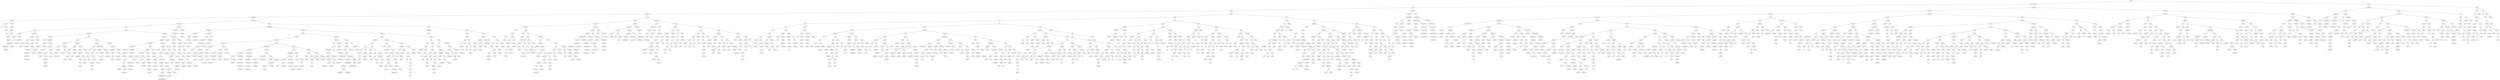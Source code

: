 graph g {
1225358173[label="thief"]
396180261[label="macrosimulation"]
1225358173 -- 396180261
492228202[label="yawning"]
1225358173 -- 492228202
1368884364[label="luck"]
396180261 -- 1368884364
401625763[label="salesperson"]
396180261 -- 401625763
772777427[label="dagger"]
1368884364 -- 772777427
83954662[label="macaroon"]
1368884364 -- 83954662
1751075886[label="cachepot"]
772777427 -- 1751075886
2108649164[label="juridic"]
772777427 -- 2108649164
777874839[label="abandoned"]
1751075886 -- 777874839
596512129[label="county"]
1751075886 -- 596512129
824318946[label="abacterial"]
777874839 -- 824318946
930990596[label="acanthuses"]
777874839 -- 930990596
1921595561[label="aardvark"]
824318946 -- 1921595561
565760380[label="abacus"]
824318946 -- 565760380
6566818[label="a"]
1921595561 -- 6566818
1494279232[label="aardvarks"]
1921595561 -- 1494279232
1650967483[label="aback"]
1494279232 -- 1650967483
87285178[label="abacuses"]
565760380 -- 87285178
610998173[label="abalone"]
87285178 -- 610998173
2047329716[label="abaft"]
610998173 -- 2047329716
648129364[label="abandon"]
610998173 -- 648129364
1029991479[label="abalones"]
648129364 -- 1029991479
1104106489[label="academical"]
930990596 -- 1104106489
94438417[label="binary"]
930990596 -- 94438417
787604730[label="abbot"]
1104106489 -- 787604730
812265671[label="academies"]
1104106489 -- 812265671
193064360[label="abash"]
787604730 -- 193064360
109961541[label="abolition"]
787604730 -- 109961541
670700378[label="abased"]
193064360 -- 670700378
1190654826[label="abberations"]
193064360 -- 1190654826
1109371569[label="abandoner"]
670700378 -- 1109371569
728890494[label="abases"]
670700378 -- 728890494
1558600329[label="abandonee"]
1109371569 -- 1558600329
636718812[label="abase"]
1109371569 -- 636718812
445051633[label="abandonments"]
636718812 -- 445051633
1051754451[label="abandonment"]
445051633 -- 1051754451
1349277854[label="abandons"]
445051633 -- 1349277854
1775282465[label="abandoning"]
1051754451 -- 1775282465
1147985808[label="abasements"]
728890494 -- 1147985808
2040495657[label="abasement"]
1147985808 -- 2040495657
1267032364[label="abatement"]
1190654826 -- 1267032364
661672156[label="abbey"]
1190654826 -- 661672156
96639997[label="abate"]
1267032364 -- 96639997
128893786[label="abattoir"]
1267032364 -- 128893786
1732398722[label="abashed"]
96639997 -- 1732398722
1108411398[label="abated"]
96639997 -- 1108411398
1394438858[label="abasing"]
1732398722 -- 1394438858
584634336[label="abates"]
128893786 -- 584634336
1469821799[label="abbe"]
128893786 -- 1469821799
501263526[label="abatements"]
584634336 -- 501263526
626202354[label="abating"]
584634336 -- 626202354
1099983479[label="abbeys"]
661672156 -- 1099983479
1268447657[label="abdominally"]
109961541 -- 1268447657
1401420256[label="absurdities"]
109961541 -- 1401420256
1851691492[label="abbreviate"]
1268447657 -- 1851691492
752848266[label="able"]
1268447657 -- 752848266
815033865[label="abbots"]
1851691492 -- 815033865
1555093762[label="abdication"]
1851691492 -- 1555093762
1190900417[label="abdicate"]
1555093762 -- 1190900417
379110473[label="abdicator"]
1555093762 -- 379110473
99550389[label="abbreviates"]
1190900417 -- 99550389
1598924227[label="abdicated"]
1190900417 -- 1598924227
1144748369[label="abbreviated"]
99550389 -- 1144748369
340870931[label="abbreviator"]
99550389 -- 340870931
1768305536[label="abbreviations"]
340870931 -- 1768305536
1530388690[label="abdicable"]
340870931 -- 1530388690
1146743572[label="abbreviation"]
1768305536 -- 1146743572
1512981843[label="abbreviating"]
1146743572 -- 1512981843
42768293[label="abdomen"]
379110473 -- 42768293
1717159510[label="abdomens"]
42768293 -- 1717159510
1834188994[label="abdominal"]
1717159510 -- 1834188994
1174361318[label="abets"]
752848266 -- 1174361318
589873731[label="abode"]
752848266 -- 589873731
200006406[label="aberration"]
1174361318 -- 200006406
2052001577[label="abhorrence"]
1174361318 -- 2052001577
1160264930[label="abed"]
200006406 -- 1160264930
544724190[label="abetment"]
200006406 -- 544724190
1972439101[label="abductors"]
1160264930 -- 1972439101
2007328737[label="aberrant"]
1160264930 -- 2007328737
1936628443[label="abducted"]
1972439101 -- 1936628443
1830908236[label="abeam"]
1972439101 -- 1830908236
277630005[label="abduct"]
1936628443 -- 277630005
1288354730[label="abductor"]
1936628443 -- 1288354730
1274370218[label="abductions"]
1288354730 -- 1274370218
758705033[label="abducting"]
1274370218 -- 758705033
1604839423[label="abduction"]
758705033 -- 1604839423
1177096266[label="abducts"]
1830908236 -- 1177096266
670576685[label="abecedarian"]
1830908236 -- 670576685
1299641336[label="aberrance"]
2007328737 -- 1299641336
764308918[label="aberrantly"]
2007328737 -- 764308918
598446861[label="abet"]
544724190 -- 598446861
1161082381[label="aberrations"]
598446861 -- 1161082381
1067938912[label="abetter"]
2052001577 -- 1067938912
1637506559[label="abiding"]
2052001577 -- 1637506559
517380410[label="abetted"]
1067938912 -- 517380410
2117255219[label="abhorred"]
1067938912 -- 2117255219
2058534881[label="abeyant"]
2117255219 -- 2058534881
1232367853[label="abettor"]
2058534881 -- 1232367853
1673605040[label="abhor"]
2058534881 -- 1673605040
186276003[label="abetting"]
1232367853 -- 186276003
1681433494[label="abeyance"]
1232367853 -- 1681433494
237061348[label="abhorrent"]
1637506559 -- 237061348
1685538367[label="ablaze"]
1637506559 -- 1685538367
1030870354[label="abhorring"]
237061348 -- 1030870354
485815673[label="abhorrently"]
1030870354 -- 485815673
410424423[label="abhors"]
1030870354 -- 410424423
1190035432[label="abides"]
410424423 -- 1190035432
1963387170[label="abide"]
1190035432 -- 1963387170
1323468230[label="abided"]
1963387170 -- 1323468230
1645995473[label="abjection"]
1685538367 -- 1645995473
1463801669[label="abiotic"]
1645995473 -- 1463801669
355629945[label="abjectly"]
1645995473 -- 355629945
1327763628[label="ability"]
1463801669 -- 1327763628
1915503092[label="abject"]
1463801669 -- 1915503092
1535128843[label="abilities"]
1327763628 -- 1535128843
1567581361[label="ablation"]
355629945 -- 1567581361
849460928[label="abjuration"]
1567581361 -- 849460928
580024961[label="ablative"]
1567581361 -- 580024961
2027961269[label="abjurer"]
849460928 -- 2027961269
1586270964[label="abjure"]
2027961269 -- 1586270964
1642360923[label="ablutions"]
589873731 -- 1642360923
1343441044[label="abolishment"]
589873731 -- 1343441044
693632176[label="ablest"]
1642360923 -- 693632176
326549596[label="abnormalities"]
1642360923 -- 326549596
1364335809[label="abler"]
693632176 -- 1364335809
458209687[label="abloom"]
693632176 -- 458209687
233530418[label="ablution"]
458209687 -- 233530418
683287027[label="abnegate"]
326549596 -- 683287027
1766822961[label="abnormality"]
326549596 -- 1766822961
254413710[label="ably"]
683287027 -- 254413710
1496724653[label="abnegates"]
683287027 -- 1496724653
553264065[label="abnormal"]
1496724653 -- 553264065
897697267[label="abnegation"]
553264065 -- 897697267
1789447862[label="aboard"]
1766822961 -- 1789447862
38997010[label="abnormally"]
1789447862 -- 38997010
1942406066[label="abolished"]
1343441044 -- 1942406066
1213415012[label="abolishable"]
1942406066 -- 1213415012
1688376486[label="abolishes"]
1942406066 -- 1688376486
2114664380[label="abodes"]
1213415012 -- 2114664380
999661724[label="aboil"]
2114664380 -- 999661724
1793329556[label="abolish"]
999661724 -- 1793329556
445884362[label="abolisher"]
1688376486 -- 445884362
1031980531[label="absurdism"]
1401420256 -- 1031980531
721748895[label="abundantly"]
1401420256 -- 721748895
1642534850[label="abscesses"]
1031980531 -- 1642534850
1724731843[label="absurdist"]
1031980531 -- 1724731843
1305193908[label="aboriginally"]
1642534850 -- 1305193908
1313953385[label="abstinently"]
1642534850 -- 1313953385
399573350[label="abolitionist"]
1305193908 -- 399573350
463345942[label="abrupt"]
1305193908 -- 463345942
195600860[label="abolitionism"]
399573350 -- 195600860
1334729950[label="abomination"]
399573350 -- 1334729950
1347137144[label="abominably"]
1334729950 -- 1347137144
997608398[label="abominations"]
1334729950 -- 997608398
1973336893[label="abominable"]
1347137144 -- 1973336893
1212899836[label="abominate"]
1347137144 -- 1212899836
1174290147[label="abolitionists"]
1973336893 -- 1174290147
1289696681[label="aboriginal"]
997608398 -- 1289696681
1285044316[label="abrasions"]
463345942 -- 1285044316
1607460018[label="abscess"]
463345942 -- 1607460018
1811075214[label="aboveground"]
1285044316 -- 1811075214
1588970020[label="abrasive"]
1285044316 -- 1588970020
1407343478[label="aboveboard"]
1811075214 -- 1407343478
1940447180[label="abrasion"]
1811075214 -- 1940447180
245565335[label="above"]
1407343478 -- 245565335
2121744517[label="about"]
245565335 -- 2121744517
1066376662[label="aborigines"]
2121744517 -- 1066376662
183264084[label="aborigine"]
1066376662 -- 183264084
476402209[label="abound"]
1066376662 -- 476402209
1490180672[label="abounding"]
476402209 -- 1490180672
460332449[label="abrade"]
1940447180 -- 460332449
1919892312[label="abovementioned"]
460332449 -- 1919892312
1143839598[label="abracadabra"]
1919892312 -- 1143839598
250075633[label="abradable"]
1143839598 -- 250075633
358699161[label="abridge"]
1588970020 -- 358699161
517938326[label="abreast"]
358699161 -- 517938326
914424520[label="abridging"]
358699161 -- 914424520
110718392[label="abrasives"]
517938326 -- 110718392
425918570[label="abridged"]
914424520 -- 425918570
2143192188[label="abrogation"]
914424520 -- 2143192188
1100439041[label="abridgement"]
425918570 -- 1100439041
204349222[label="abroad"]
2143192188 -- 204349222
231685785[label="abrogated"]
204349222 -- 231685785
114935352[label="abrogate"]
231685785 -- 114935352
2110121908[label="abruptness"]
1607460018 -- 2110121908
32374789[label="abruptly"]
2110121908 -- 32374789
1973538135[label="absconded"]
1313953385 -- 1973538135
1023487453[label="abstruse"]
1313953385 -- 1023487453
1865127310[label="abscond"]
1973538135 -- 1865127310
515132998[label="absorbed"]
1973538135 -- 515132998
1694819250[label="absolving"]
515132998 -- 1694819250
1365202186[label="absorbent"]
515132998 -- 1365202186
1651191114[label="absent"]
1694819250 -- 1651191114
1586600255[label="absorbant"]
1694819250 -- 1586600255
474675244[label="absence"]
1651191114 -- 474675244
932583850[label="absentminded"]
1651191114 -- 932583850
212628335[label="absences"]
474675244 -- 212628335
1579572132[label="absentees"]
932583850 -- 1579572132
359023572[label="absolved"]
932583850 -- 359023572
305808283[label="absenteeism"]
1579572132 -- 305808283
2111991224[label="absently"]
1579572132 -- 2111991224
292938459[label="absentee"]
305808283 -- 292938459
917142466[label="absolute"]
359023572 -- 917142466
1993134103[label="absinthe"]
917142466 -- 1993134103
405662939[label="absolutism"]
917142466 -- 405662939
653305407[label="absinth"]
1993134103 -- 653305407
1130478920[label="absentmindedly"]
653305407 -- 1130478920
1404928347[label="absentmindedness"]
1130478920 -- 1404928347
604107971[label="absolutely"]
405662939 -- 604107971
123961122[label="absolve"]
405662939 -- 123961122
1227229563[label="absolution"]
604107971 -- 1227229563
1982791261[label="absorbability"]
1586600255 -- 1982791261
1562557367[label="absorb"]
1982791261 -- 1562557367
1101288798[label="absorbable"]
1982791261 -- 1101288798
942731712[label="abstinent"]
1365202186 -- 942731712
971848845[label="abstemious"]
942731712 -- 971848845
1910163204[label="abstain"]
971848845 -- 1910163204
305623748[label="abstentions"]
971848845 -- 305623748
758529971[label="absorption"]
1910163204 -- 758529971
2104457164[label="abstained"]
1910163204 -- 2104457164
1521118594[label="absorbing"]
758529971 -- 1521118594
1940030785[label="abstention"]
305623748 -- 1940030785
1869997857[label="abstinence"]
305623748 -- 1869997857
1763847188[label="abstract"]
1023487453 -- 1763847188
1617791695[label="absurd"]
1023487453 -- 1617791695
125993742[label="abstraction"]
1763847188 -- 125993742
1192108080[label="absurdity"]
721748895 -- 1192108080
1068824137[label="abysses"]
721748895 -- 1068824137
864237698[label="abundance"]
1192108080 -- 864237698
537548559[label="abundant"]
864237698 -- 537548559
380894366[label="abysmally"]
1068824137 -- 380894366
237852351[label="acacia"]
1068824137 -- 237852351
608188624[label="abut"]
380894366 -- 608188624
1451270520[label="abyss"]
380894366 -- 1451270520
1608446010[label="abuse"]
608188624 -- 1608446010
992136656[label="abysmal"]
608188624 -- 992136656
511833308[label="abusively"]
1608446010 -- 511833308
1297685781[label="abused"]
511833308 -- 1297685781
1705929636[label="abusive"]
1297685781 -- 1705929636
1221555852[label="abuzz"]
992136656 -- 1221555852
1509514333[label="academic"]
237852351 -- 1509514333
1556956098[label="academician"]
812265671 -- 1556956098
1252585652[label="academism"]
812265671 -- 1252585652
2036368507[label="academically"]
1556956098 -- 2036368507
1785210046[label="academy"]
1252585652 -- 1785210046
1552787810[label="acanthus"]
1785210046 -- 1552787810
1361960727[label="acceptability"]
94438417 -- 1361960727
739498517[label="book"]
94438417 -- 739498517
125130493[label="accelerators"]
1361960727 -- 125130493
914504136[label="amphetamine"]
1361960727 -- 914504136
166239592[label="acceleration"]
125130493 -- 166239592
991505714[label="accentuation"]
125130493 -- 991505714
385242642[label="accede"]
166239592 -- 385242642
824009085[label="accelerations"]
166239592 -- 824009085
2085857771[label="accelerated"]
385242642 -- 2085857771
248609774[label="accelerate"]
2085857771 -- 248609774
708049632[label="accelerator"]
824009085 -- 708049632
1887400018[label="accent"]
991505714 -- 1887400018
285377351[label="accept"]
991505714 -- 285377351
344560770[label="accelerometers"]
1887400018 -- 344560770
559450121[label="accentuated"]
1887400018 -- 559450121
716083600[label="accelerometer"]
344560770 -- 716083600
791885625[label="accentually"]
559450121 -- 791885625
2001112025[label="accentual"]
791885625 -- 2001112025
314265080[label="accentuate"]
791885625 -- 314265080
1288141870[label="accents"]
2001112025 -- 1288141870
2054881392[label="accented"]
1288141870 -- 2054881392
966808741[label="allowed"]
914504136 -- 966808741
1908153060[label="balcony"]
914504136 -- 1908153060
116211441[label="allowance"]
966808741 -- 116211441
607635164[label="alternately"]
966808741 -- 607635164
529116035[label="acclimated"]
116211441 -- 529116035
242481580[label="accessories"]
529116035 -- 242481580
1627800613[label="accords"]
529116035 -- 1627800613
2065530879[label="acceptance"]
242481580 -- 2065530879
697960108[label="acclaim"]
242481580 -- 697960108
943010986[label="acceptable"]
2065530879 -- 943010986
1807837413[label="access"]
2065530879 -- 1807837413
2066940133[label="acceptably"]
943010986 -- 2066940133
48612937[label="accepter"]
1807837413 -- 48612937
325333723[label="accessible"]
1807837413 -- 325333723
1937962514[label="accepted"]
48612937 -- 1937962514
274064559[label="acceptor"]
48612937 -- 274064559
1018081122[label="accessibility"]
325333723 -- 1018081122
242131142[label="accession"]
325333723 -- 242131142
1782113663[label="accessed"]
1018081122 -- 1782113663
1433867275[label="accessorial"]
242131142 -- 1433867275
476800120[label="accessors"]
697960108 -- 476800120
1744347043[label="acclimate"]
697960108 -- 1744347043
1254526270[label="accessorize"]
476800120 -- 1254526270
662441761[label="accidentally"]
476800120 -- 662441761
1618212626[label="accidentalism"]
662441761 -- 1618212626
1129670968[label="accidently"]
662441761 -- 1129670968
1023714065[label="accident"]
1618212626 -- 1023714065
2051450519[label="accidentalist"]
1618212626 -- 2051450519
99747242[label="accessory"]
1023714065 -- 99747242
1837543557[label="accidental"]
1023714065 -- 1837543557
1971489295[label="accidents"]
1129670968 -- 1971489295
985655350[label="acclamation"]
1744347043 -- 985655350
804611486[label="accompanyists"]
1627800613 -- 804611486
2008017533[label="allergies"]
1627800613 -- 2008017533
370988149[label="accompanies"]
804611486 -- 370988149
1395089624[label="accomplice"]
804611486 -- 1395089624
1476011703[label="accommodated"]
370988149 -- 1476011703
1603195447[label="accompaniment"]
370988149 -- 1603195447
792791759[label="accolade"]
1476011703 -- 792791759
1191747167[label="accommodating"]
1476011703 -- 1191747167
1094834071[label="acclimatize"]
792791759 -- 1094834071
1761061602[label="accommodate"]
792791759 -- 1761061602
1330106945[label="accolades"]
1761061602 -- 1330106945
1279149968[label="accompanier"]
1191747167 -- 1279149968
59559151[label="accommodation"]
1279149968 -- 59559151
1450821318[label="accommodations"]
59559151 -- 1450821318
668849042[label="accompanied"]
1450821318 -- 668849042
434176574[label="accompaniments"]
1603195447 -- 434176574
2096057945[label="accompanist"]
434176574 -- 2096057945
1689843956[label="accompanists"]
2096057945 -- 1689843956
766572210[label="accompany"]
1689843956 -- 766572210
1020391880[label="accompanyist"]
766572210 -- 1020391880
977993101[label="accord"]
1395089624 -- 977993101
429313384[label="accomplishment"]
977993101 -- 429313384
859417998[label="accorder"]
977993101 -- 859417998
5592464[label="accomplices"]
429313384 -- 5592464
1830712962[label="accomplishments"]
429313384 -- 1830712962
1112280004[label="accomplished"]
5592464 -- 1112280004
1013423070[label="accomplish"]
1112280004 -- 1013423070
380936215[label="accordance"]
859417998 -- 380936215
142638629[label="accordions"]
859417998 -- 142638629
707806938[label="accordionist"]
142638629 -- 707806938
705265961[label="accorders"]
707806938 -- 705265961
428746855[label="accordionists"]
707806938 -- 428746855
317983781[label="accordion"]
705265961 -- 317983781
987405879[label="acetify"]
2008017533 -- 987405879
1555845260[label="alligators"]
2008017533 -- 1555845260
874088044[label="acetaminophen"]
987405879 -- 874088044
104739310[label="allergic"]
987405879 -- 104739310
1761291320[label="accountant"]
874088044 -- 1761291320
1451043227[label="accountable"]
1761291320 -- 1451043227
783286238[label="accumulated"]
1761291320 -- 783286238
1500056228[label="account"]
1451043227 -- 1500056228
1749186397[label="accost"]
1500056228 -- 1749186397
1464642111[label="accountability"]
1500056228 -- 1464642111
105704967[label="accouterment"]
783286238 -- 105704967
392292416[label="accounting"]
105704967 -- 392292416
1818402158[label="accrued"]
105704967 -- 1818402158
1590550415[label="accredited"]
1818402158 -- 1590550415
1058025095[label="accruement"]
1818402158 -- 1058025095
665576141[label="acid"]
104739310 -- 665576141
1599771323[label="acetone"]
665576141 -- 1599771323
1876631416[label="allergen"]
665576141 -- 1876631416
1359044626[label="acidic"]
1876631416 -- 1359044626
692342133[label="admission"]
1359044626 -- 692342133
578866604[label="alliance"]
1555845260 -- 578866604
353842779[label="allocations"]
1555845260 -- 353842779
1338823963[label="alleviate"]
578866604 -- 1338823963
1156060786[label="allied"]
578866604 -- 1156060786
1612799726[label="allergy"]
1338823963 -- 1612799726
1286084959[label="alleviated"]
1338823963 -- 1286084959
1709537756[label="alley"]
1286084959 -- 1709537756
1639622804[label="alleys"]
1709537756 -- 1639622804
184966243[label="alliances"]
1156060786 -- 184966243
124313277[label="alligator"]
1156060786 -- 124313277
1225616405[label="allocation"]
353842779 -- 1225616405
2101842856[label="allocution"]
353842779 -- 2101842856
1151020327[label="alliteration"]
1225616405 -- 1151020327
88579647[label="allocate"]
1151020327 -- 88579647
654845766[label="alliterations"]
88579647 -- 654845766
1712536284[label="allocated"]
88579647 -- 1712536284
2080166188[label="allow"]
2101842856 -- 2080166188
1123225098[label="allot"]
2080166188 -- 1123225098
606548741[label="allowable"]
2080166188 -- 606548741
1528637575[label="altercation"]
607635164 -- 1528637575
1190524793[label="amount"]
607635164 -- 1190524793
472654579[label="alloy"]
1528637575 -- 472654579
26117480[label="alternated"]
1528637575 -- 26117480
870698190[label="already"]
472654579 -- 870698190
1514322932[label="alphabetically"]
870698190 -- 1514322932
654582261[label="also"]
870698190 -- 654582261
1389647288[label="alphabetic"]
1514322932 -- 1389647288
1330278544[label="alphabetize"]
1514322932 -- 1330278544
1634198[label="alphabet"]
1389647288 -- 1634198
110456297[label="alphabetical"]
1389647288 -- 110456297
1989972246[label="alphabetizations"]
1330278544 -- 1989972246
1791930789[label="alphanumerics"]
1330278544 -- 1791930789
762152757[label="alphabetization"]
1989972246 -- 762152757
12209492[label="alphabetized"]
1791930789 -- 12209492
314337396[label="alpinism"]
1791930789 -- 314337396
232824863[label="alphanumerical"]
12209492 -- 232824863
1282788025[label="alphanumeric"]
232824863 -- 1282788025
519569038[label="alphanumerically"]
232824863 -- 519569038
1870252780[label="alphabets"]
1282788025 -- 1870252780
1729199940[label="alphabetizing"]
1870252780 -- 1729199940
97730845[label="alphamerical"]
1870252780 -- 97730845
611437735[label="alpine"]
314337396 -- 611437735
100555887[label="alpinist"]
314337396 -- 100555887
1769597131[label="alternate"]
26117480 -- 1769597131
1983747920[label="altercations"]
1769597131 -- 1983747920
1543727556[label="among"]
1190524793 -- 1543727556
736709391[label="amp"]
1190524793 -- 736709391
225493257[label="amorously"]
1543727556 -- 225493257
401424608[label="amorous"]
225493257 -- 401424608
1348949648[label="amorphous"]
225493257 -- 1348949648
834133664[label="amoral"]
401424608 -- 834133664
985934102[label="ampersand"]
736709391 -- 985934102
1205044462[label="ampere"]
985934102 -- 1205044462
761960786[label="babies"]
1908153060 -- 761960786
581374081[label="barracks"]
1908153060 -- 581374081
959447386[label="babbler"]
761960786 -- 959447386
1654589030[label="badinage"]
761960786 -- 1654589030
466002798[label="ape"]
959447386 -- 466002798
33524623[label="apace"]
466002798 -- 33524623
947679291[label="apex"]
466002798 -- 947679291
575335780[label="aorta"]
33524623 -- 575335780
205125520[label="apart"]
33524623 -- 205125520
1911006827[label="anywhere"]
575335780 -- 1911006827
717356484[label="and"]
1911006827 -- 717356484
1595212853[label="anyway"]
717356484 -- 1595212853
475266352[label="apathetic"]
205125520 -- 475266352
1355531311[label="apartment"]
475266352 -- 1355531311
1967205423[label="apathy"]
475266352 -- 1967205423
42121758[label="apartheid"]
1355531311 -- 42121758
20671747[label="aperture"]
947679291 -- 20671747
257895351[label="are"]
947679291 -- 257895351
1929600551[label="aperitif"]
20671747 -- 1929600551
1690716179[label="aphid"]
257895351 -- 1690716179
1053782781[label="assignment"]
257895351 -- 1053782781
1211888640[label="arrive"]
1053782781 -- 1211888640
564160838[label="auditoriums"]
1053782781 -- 564160838
2012232625[label="aspen"]
1211888640 -- 2012232625
846063400[label="auditorium"]
564160838 -- 846063400
627150481[label="babble"]
564160838 -- 627150481
128526626[label="audit"]
846063400 -- 128526626
1911728085[label="audits"]
627150481 -- 1911728085
754666084[label="available"]
1911728085 -- 754666084
88558700[label="baby"]
1654589030 -- 88558700
1265210847[label="bakers"]
1654589030 -- 1265210847
801197928[label="baboon"]
88558700 -- 801197928
1495242910[label="bachelor"]
88558700 -- 1495242910
1711574013[label="baccalaureate"]
1495242910 -- 1711574013
1631862159[label="bacteria"]
1495242910 -- 1631862159
1146848448[label="baccarat"]
1711574013 -- 1146848448
1638215613[label="backward"]
1631862159 -- 1638215613
591137559[label="badge"]
1631862159 -- 591137559
1674896058[label="backbite"]
1638215613 -- 1674896058
2075203460[label="bacon"]
1638215613 -- 2075203460
866191240[label="bachelors"]
1674896058 -- 866191240
1879492184[label="backbone"]
1674896058 -- 1879492184
872627152[label="back"]
866191240 -- 872627152
1207769059[label="bacilli"]
872627152 -- 1207769059
2094777811[label="backache"]
872627152 -- 2094777811
984213526[label="bacillus"]
1207769059 -- 984213526
400136488[label="backup"]
1879492184 -- 400136488
942986815[label="backside"]
400136488 -- 942986815
451111351[label="background"]
942986815 -- 451111351
1879034789[label="backslide"]
942986815 -- 1879034789
875827115[label="backgrounds"]
451111351 -- 875827115
716157500[label="bad"]
591137559 -- 716157500
729864207[label="badgers"]
591137559 -- 729864207
984849465[label="badged"]
729864207 -- 984849465
787387795[label="bagatelle"]
1265210847 -- 787387795
2030562336[label="bakery"]
1265210847 -- 2030562336
1416233903[label="bag"]
787387795 -- 1416233903
1914572623[label="baggage"]
787387795 -- 1914572623
679890578[label="bagatelles"]
1914572623 -- 679890578
1856426318[label="bakeries"]
1914572623 -- 1856426318
1792393294[label="baguette"]
1856426318 -- 1792393294
1748225580[label="bags"]
1792393294 -- 1748225580
1918627686[label="bah"]
1792393294 -- 1918627686
716143810[label="baker"]
1918627686 -- 716143810
1849433705[label="bail"]
716143810 -- 1849433705
411631404[label="bake"]
1849433705 -- 411631404
897913732[label="bait"]
411631404 -- 897913732
1688019098[label="bairn"]
897913732 -- 1688019098
1792845110[label="balance"]
2030562336 -- 1792845110
896681694[label="bakeshop"]
1792845110 -- 896681694
687241927[label="balconies"]
1792845110 -- 687241927
627185331[label="balk"]
581374081 -- 627185331
706277948[label="beach"]
581374081 -- 706277948
226170135[label="bald"]
627185331 -- 226170135
381707837[label="bandit"]
627185331 -- 381707837
589446616[label="baldly"]
226170135 -- 589446616
1321640594[label="baldhead"]
589446616 -- 1321640594
457233904[label="baleen"]
589446616 -- 457233904
245672235[label="baldness"]
457233904 -- 245672235
1012570586[label="bale"]
245672235 -- 1012570586
1207140081[label="ball"]
381707837 -- 1207140081
1510067370[label="barman"]
381707837 -- 1510067370
1908923184[label="ballast"]
1207140081 -- 1908923184
431687835[label="ballad"]
1908923184 -- 431687835
1164175787[label="ballyhoo"]
1908923184 -- 1164175787
290658609[label="ballads"]
431687835 -- 290658609
1577213552[label="ballade"]
290658609 -- 1577213552
532445947[label="ballot"]
1164175787 -- 532445947
1170794006[label="bandage"]
1164175787 -- 1170794006
1289479439[label="ballet"]
532445947 -- 1289479439
6738746[label="balls"]
532445947 -- 6738746
2096171631[label="balloon"]
1289479439 -- 2096171631
2114694065[label="balletic"]
2096171631 -- 2114694065
1844169442[label="band"]
1170794006 -- 1844169442
1537358694[label="bandeau"]
1170794006 -- 1537358694
804581391[label="banana"]
1844169442 -- 804581391
209813603[label="bamboozle"]
804581391 -- 209813603
1057941451[label="bananas"]
804581391 -- 1057941451
1975358023[label="bamboo"]
209813603 -- 1975358023
2101440631[label="balm"]
1975358023 -- 2101440631
2109957412[label="barbarian"]
1510067370 -- 2109957412
901506536[label="bandleader"]
2109957412 -- 901506536
747464370[label="barbarism"]
2109957412 -- 747464370
1513712028[label="bandits"]
901506536 -- 1513712028
1018547642[label="barb"]
901506536 -- 1018547642
1456208737[label="bane"]
1018547642 -- 1456208737
288665596[label="bandmaster"]
1456208737 -- 288665596
13648335[label="banished"]
1456208737 -- 13648335
312116338[label="barbarians"]
747464370 -- 312116338
453211571[label="barber"]
747464370 -- 453211571
796684896[label="barmaid"]
453211571 -- 796684896
757108857[label="be"]
706277948 -- 757108857
1809787067[label="bibliography"]
706277948 -- 1809787067
1802598046[label="betray"]
1809787067 -- 1802598046
659748578[label="bedroom"]
1802598046 -- 659748578
240650537[label="bibliographies"]
1802598046 -- 240650537
483422889[label="bed"]
659748578 -- 483422889
2088051243[label="believe"]
659748578 -- 2088051243
1277181601[label="bear"]
483422889 -- 1277181601
41903949[label="bibliographic"]
240650537 -- 41903949
488970385[label="blackberry"]
739498517 -- 488970385
1209271652[label="cabalism"]
739498517 -- 1209271652
93122545[label="bonjour"]
488970385 -- 93122545
2083562754[label="cabala"]
1209271652 -- 2083562754
1239731077[label="cable"]
1209271652 -- 1239731077
557041912[label="brood"]
2083562754 -- 557041912
1134712904[label="boys"]
557041912 -- 1134712904
985922955[label="cabal"]
557041912 -- 985922955
1435804085[label="boy"]
1134712904 -- 1435804085
1784662007[label="brain"]
1134712904 -- 1784662007
997110508[label="boomerang"]
1435804085 -- 997110508
509886383[label="boxer"]
997110508 -- 509886383
1854778591[label="build"]
985922955 -- 1854778591
2054798982[label="broth"]
1854778591 -- 2054798982
885951223[label="cab"]
1854778591 -- 885951223
191382150[label="broom"]
2054798982 -- 191382150
142666848[label="bye"]
885951223 -- 142666848
1060830840[label="building"]
142666848 -- 1060830840
2137211482[label="cabinet"]
1239731077 -- 2137211482
920011586[label="cache"]
1239731077 -- 920011586
968514068[label="cabbages"]
2137211482 -- 968514068
1360767589[label="cabinetmakers"]
2137211482 -- 1360767589
873415566[label="cabaret"]
968514068 -- 873415566
818403870[label="cabdriver"]
968514068 -- 818403870
1531333864[label="cabalistic"]
873415566 -- 1531333864
1468177767[label="cabbage"]
873415566 -- 1468177767
434091818[label="cabalist"]
1531333864 -- 434091818
398887205[label="caballero"]
1531333864 -- 398887205
2114889273[label="cabin"]
818403870 -- 2114889273
1025799482[label="cabinetmaker"]
1360767589 -- 1025799482
1504109395[label="cabins"]
1360767589 -- 1504109395
2047526627[label="cabinets"]
1504109395 -- 2047526627
1908316405[label="cacao"]
920011586 -- 1908316405
1873653341[label="cabs"]
1908316405 -- 1873653341
25126016[label="cachalot"]
1908316405 -- 25126016
762218386[label="caboose"]
1873653341 -- 762218386
672320506[label="cables"]
762218386 -- 672320506
718231523[label="cabotage"]
762218386 -- 718231523
1349414238[label="cabled"]
672320506 -- 1349414238
157627094[label="cabling"]
672320506 -- 157627094
932607259[label="cablegrams"]
1349414238 -- 932607259
1740000325[label="cablegram"]
932607259 -- 1740000325
1142020464[label="cabman"]
157627094 -- 1142020464
1682092198[label="cabriolet"]
718231523 -- 1682092198
1626877848[label="cacciatore"]
25126016 -- 1626877848
905544614[label="coterie"]
596512129 -- 905544614
2137589296[label="courteousness"]
596512129 -- 2137589296
249515771[label="construction"]
905544614 -- 249515771
796533847[label="countless"]
905544614 -- 796533847
1449621165[label="cadetship"]
249515771 -- 1449621165
1627960023[label="contentment"]
249515771 -- 1627960023
357863579[label="cadet"]
1449621165 -- 357863579
1811044090[label="cafes"]
1449621165 -- 1811044090
114132791[label="cackled"]
357863579 -- 114132791
586617651[label="cackle"]
114132791 -- 586617651
328638398[label="cackling"]
114132791 -- 328638398
1789550256[label="caches"]
586617651 -- 1789550256
3447021[label="cackles"]
328638398 -- 3447021
440434003[label="caddy"]
328638398 -- 440434003
1032616650[label="cacophony"]
440434003 -- 1032616650
99347477[label="cadence"]
440434003 -- 99347477
566034357[label="cadaver"]
1032616650 -- 566034357
940553268[label="cad"]
566034357 -- 940553268
1720435669[label="caddies"]
566034357 -- 1720435669
1020923989[label="cacti"]
940553268 -- 1020923989
2052915500[label="cactus"]
1020923989 -- 2052915500
1068934215[label="cadaverous"]
1720435669 -- 1068934215
127618319[label="cadge"]
1811044090 -- 127618319
1798286609[label="cake"]
1811044090 -- 1798286609
2036958521[label="cadger"]
127618319 -- 2036958521
1945604815[label="cafe"]
2036958521 -- 1945604815
785992331[label="cairn"]
1798286609 -- 785992331
940060004[label="cellular"]
1798286609 -- 940060004
234698513[label="cage"]
785992331 -- 234698513
1121172875[label="cajoler"]
785992331 -- 1121172875
649734728[label="cafeterias"]
234698513 -- 649734728
1595953398[label="cahier"]
234698513 -- 1595953398
998351292[label="cafeteria"]
649734728 -- 998351292
1684106402[label="caftan"]
649734728 -- 1684106402
335471116[label="caffeine"]
1684106402 -- 335471116
1308927845[label="cages"]
1595953398 -- 1308927845
2017354584[label="caitiff"]
1121172875 -- 2017354584
391447681[label="cajolery"]
1121172875 -- 391447681
1935637221[label="cairns"]
2017354584 -- 1935637221
403424356[label="cajole"]
2017354584 -- 403424356
321142942[label="cell"]
940060004 -- 321142942
745160567[label="chance"]
940060004 -- 745160567
610984013[label="calibration"]
321142942 -- 610984013
1644443712[label="calculate"]
610984013 -- 1644443712
1393931310[label="carbonize"]
610984013 -- 1393931310
788117692[label="calcium"]
1644443712 -- 788117692
1566723494[label="calibrated"]
1644443712 -- 1566723494
510113906[label="calibrate"]
1566723494 -- 510113906
1622006612[label="calculated"]
510113906 -- 1622006612
66233253[label="car"]
1393931310 -- 66233253
1286783232[label="carburetor"]
1393931310 -- 1286783232
1874154700[label="can"]
66233253 -- 1874154700
1632392469[label="carbonization"]
66233253 -- 1632392469
2008362258[label="carbonless"]
1286783232 -- 2008362258
760563749[label="care"]
1286783232 -- 760563749
1753447031[label="carbonized"]
2008362258 -- 1753447031
1810132623[label="carburetors"]
760563749 -- 1810132623
895947612[label="cat"]
760563749 -- 895947612
846492085[label="cardioid"]
1810132623 -- 846492085
1096283470[label="cardamom"]
846492085 -- 1096283470
152005629[label="cardioids"]
846492085 -- 152005629
75457651[label="card"]
1096283470 -- 75457651
362239120[label="cardiac"]
1096283470 -- 362239120
1796488937[label="carburize"]
75457651 -- 1796488937
423031029[label="carburization"]
1796488937 -- 423031029
1712669532[label="cardigan"]
362239120 -- 1712669532
1225373914[label="carefully"]
895947612 -- 1225373914
60830820[label="cared"]
1225373914 -- 60830820
759156157[label="career"]
60830820 -- 759156157
1635546341[label="careful"]
759156157 -- 1635546341
1698156408[label="cloister"]
745160567 -- 1698156408
1740035246[label="clock"]
1698156408 -- 1740035246
884457408[label="computer"]
1698156408 -- 884457408
913190639[label="church"]
1740035246 -- 913190639
1845066581[label="clockwise"]
1740035246 -- 1845066581
1018937824[label="cherries"]
913190639 -- 1018937824
905654280[label="cloaks"]
913190639 -- 905654280
1915058446[label="cloak"]
905654280 -- 1915058446
1419810764[label="churches"]
1915058446 -- 1419810764
922151033[label="clockmaker"]
1845066581 -- 922151033
1516369375[label="clone"]
884457408 -- 1516369375
55909012[label="computers"]
884457408 -- 55909012
1394336709[label="cloud"]
1516369375 -- 1394336709
1387228415[label="coal"]
1394336709 -- 1387228415
120960120[label="concealed"]
55909012 -- 120960120
748658608[label="comrades"]
120960120 -- 748658608
546718765[label="construct"]
120960120 -- 546718765
167185492[label="conjuring"]
546718765 -- 167185492
592179046[label="constructed"]
546718765 -- 592179046
1937348256[label="contends"]
1627960023 -- 1937348256
1641808846[label="contest"]
1627960023 -- 1641808846
1358444045[label="contender"]
1937348256 -- 1358444045
750044075[label="content"]
1937348256 -- 750044075
331844619[label="contemporaneous"]
1358444045 -- 331844619
310656974[label="contending"]
1358444045 -- 310656974
64830413[label="constructs"]
331844619 -- 64830413
159259014[label="contemptibly"]
331844619 -- 159259014
653687670[label="contemplations"]
64830413 -- 653687670
356473385[label="contemplation"]
653687670 -- 356473385
2136344592[label="contemplative"]
653687670 -- 2136344592
110992469[label="contemplates"]
356473385 -- 110992469
329611835[label="contemplate"]
110992469 -- 329611835
2091156596[label="contemptible"]
159259014 -- 2091156596
863831416[label="contemptuous"]
159259014 -- 863831416
1508395126[label="contemporaneously"]
2091156596 -- 1508395126
1638172114[label="contemporary"]
1508395126 -- 1638172114
972765878[label="contemporaries"]
1638172114 -- 972765878
1651945012[label="contempt"]
1638172114 -- 1651945012
2034688500[label="contend"]
863831416 -- 2034688500
1007251739[label="contemptuously"]
2034688500 -- 1007251739
1556595366[label="contenders"]
310656974 -- 1556595366
194494468[label="contentedly"]
750044075 -- 194494468
1167116739[label="contented"]
194494468 -- 1167116739
853993923[label="contentedness"]
194494468 -- 853993923
1347870667[label="contention"]
853993923 -- 1347870667
1702146597[label="contentions"]
1347870667 -- 1702146597
644460953[label="contentious"]
1702146597 -- 644460953
591723622[label="contents"]
1641808846 -- 591723622
1166726978[label="contestant"]
1641808846 -- 1166726978
95395916[label="cot"]
1166726978 -- 95395916
1856056345[label="countenance"]
796533847 -- 1856056345
1778535015[label="countrywide"]
796533847 -- 1778535015
2032251042[label="cottager"]
1856056345 -- 2032251042
24433162[label="counterpoint"]
1856056345 -- 24433162
1725097945[label="cotillon"]
2032251042 -- 1725097945
519821334[label="cough"]
2032251042 -- 519821334
1781256139[label="cotillion"]
1725097945 -- 1781256139
1307096070[label="cottage"]
1725097945 -- 1307096070
1014328909[label="couch"]
519821334 -- 1014328909
2081303229[label="coughs"]
519821334 -- 2081303229
1223685984[label="count"]
2081303229 -- 1223685984
1076835071[label="counterfeit"]
24433162 -- 1076835071
1463757745[label="countess"]
24433162 -- 1463757745
1525262377[label="counteract"]
1076835071 -- 1525262377
1837760739[label="countermarch"]
1076835071 -- 1837760739
1418428263[label="counterbalance"]
1525262377 -- 1418428263
2059904228[label="countermand"]
1837760739 -- 2059904228
1836643189[label="counterplot"]
1837760739 -- 1836643189
1355316001[label="counterweight"]
1463757745 -- 1355316001
1597462040[label="counterpoise"]
1355316001 -- 1597462040
403716510[label="countryman"]
1778535015 -- 403716510
853119666[label="country"]
403716510 -- 853119666
559670971[label="course"]
2137589296 -- 559670971
1144648478[label="cranium"]
2137589296 -- 1144648478
1576861390[label="courageously"]
559670971 -- 1576861390
600746945[label="courser"]
559670971 -- 600746945
1566502717[label="courage"]
1576861390 -- 1566502717
1458849419[label="courier"]
1576861390 -- 1458849419
1824835605[label="couplet"]
1566502717 -- 1824835605
981661423[label="courageous"]
1566502717 -- 981661423
269468037[label="couple"]
1824835605 -- 269468037
1681595665[label="coupon"]
1824835605 -- 1681595665
787867107[label="court"]
600746945 -- 787867107
57494364[label="courteously"]
787867107 -- 57494364
1828757853[label="courteous"]
57494364 -- 1828757853
1374677625[label="crabbed"]
1144648478 -- 1374677625
1345636186[label="crease"]
1144648478 -- 1345636186
963269035[label="cowl"]
1374677625 -- 963269035
1359484306[label="cram"]
1374677625 -- 1359484306
2140832232[label="cowardice"]
963269035 -- 2140832232
157456214[label="crabapple"]
963269035 -- 157456214
1659791576[label="covert"]
2140832232 -- 1659791576
1935365522[label="cowardly"]
2140832232 -- 1935365522
1483022288[label="cover"]
1659791576 -- 1483022288
1159785389[label="cow"]
1659791576 -- 1159785389
1410986873[label="courtesy"]
1483022288 -- 1410986873
2110245805[label="courtliness"]
1410986873 -- 2110245805
221036634[label="courthouse"]
2110245805 -- 221036634
1335050193[label="courtmartial"]
2110245805 -- 1335050193
1418370913[label="courtier"]
221036634 -- 1418370913
391359742[label="courtly"]
1335050193 -- 391359742
2081853534[label="courtroom"]
1335050193 -- 2081853534
707610042[label="cousin"]
2081853534 -- 707610042
710714889[label="courtship"]
707610042 -- 710714889
551734240[label="cove"]
707610042 -- 551734240
1757293506[label="covenant"]
551734240 -- 1757293506
687780858[label="covetously"]
1159785389 -- 687780858
1734161410[label="coward"]
1159785389 -- 1734161410
1364614850[label="covetous"]
687780858 -- 1364614850
1211076369[label="covet"]
1364614850 -- 1211076369
361993357[label="cowherd"]
1935365522 -- 361993357
459296537[label="cower"]
361993357 -- 459296537
2015601401[label="coxcomb"]
157456214 -- 2015601401
1287712235[label="coy"]
2015601401 -- 1287712235
1165897474[label="cozy"]
1287712235 -- 1165897474
1551870003[label="coyote"]
1165897474 -- 1551870003
967765295[label="crab"]
1165897474 -- 967765295
1917513796[label="coyness"]
1551870003 -- 1917513796
1182320432[label="cozily"]
1551870003 -- 1182320432
1734853116[label="coyly"]
1917513796 -- 1734853116
703504298[label="crack"]
1359484306 -- 703504298
201556483[label="crane"]
1359484306 -- 201556483
214074868[label="crag"]
703504298 -- 214074868
1442045361[label="cradle"]
214074868 -- 1442045361
146611050[label="cracker"]
1442045361 -- 146611050
415138788[label="craft"]
1442045361 -- 415138788
13326370[label="crackle"]
146611050 -- 13326370
1268650975[label="craftily"]
415138788 -- 1268650975
731395981[label="cramp"]
201556483 -- 731395981
1196765369[label="cranberry"]
731395981 -- 1196765369
486898233[label="craze"]
1345636186 -- 486898233
650023597[label="cyclists"]
1345636186 -- 650023597
1282473384[label="crawl"]
486898233 -- 1282473384
575593575[label="cream"]
486898233 -- 575593575
346861221[label="crater"]
1282473384 -- 346861221
1188392295[label="crayfish"]
1282473384 -- 1188392295
226710952[label="cranky"]
346861221 -- 226710952
1509563803[label="crave"]
346861221 -- 1509563803
684874119[label="crankiness"]
226710952 -- 684874119
1157740463[label="crash"]
226710952 -- 1157740463
1379435698[label="crank"]
684874119 -- 1379435698
1529306539[label="crape"]
1157740463 -- 1529306539
1635985705[label="crate"]
1157740463 -- 1635985705
695682681[label="craven"]
1509563803 -- 695682681
1073502961[label="crayon"]
1188392295 -- 1073502961
1582797472[label="crazily"]
575593575 -- 1582797472
644166178[label="creamy"]
575593575 -- 644166178
892529689[label="creak"]
1582797472 -- 892529689
1757676444[label="crazy"]
892529689 -- 1757676444
182738614[label="credulous"]
650023597 -- 182738614
94345706[label="cyclotron"]
650023597 -- 94345706
670035812[label="creditor"]
182738614 -- 670035812
1870647526[label="cutout"]
182738614 -- 1870647526
1204167249[label="credential"]
670035812 -- 1204167249
1047503754[label="credulity"]
670035812 -- 1047503754
1722023916[label="credence"]
1204167249 -- 1722023916
2009787198[label="creditable"]
1204167249 -- 2009787198
32017212[label="create"]
1722023916 -- 32017212
1121454968[label="creation"]
32017212 -- 1121454968
1006485584[label="creator"]
1121454968 -- 1006485584
466505482[label="creature"]
1006485584 -- 466505482
1580893732[label="credit"]
2009787198 -- 1580893732
1547425104[label="creditably"]
2009787198 -- 1547425104
152134087[label="credo"]
1047503754 -- 152134087
1615780336[label="cut"]
1870647526 -- 1615780336
1783593083[label="cutter"]
1870647526 -- 1783593083
1750905143[label="cremate"]
1615780336 -- 1750905143
1782704802[label="cute"]
1615780336 -- 1782704802
2094411587[label="creek"]
1750905143 -- 2094411587
1833638914[label="credulously"]
2094411587 -- 1833638914
1620303253[label="creep"]
2094411587 -- 1620303253
90320863[label="creed"]
1833638914 -- 90320863
1216590855[label="creeps"]
1620303253 -- 1216590855
2107447833[label="cutoffs"]
1782704802 -- 2107447833
60559178[label="cuteness"]
2107447833 -- 60559178
395629617[label="cuts"]
1783593083 -- 395629617
1122134344[label="cyanide"]
1783593083 -- 1122134344
1471868639[label="cutting"]
1122134344 -- 1471868639
876563773[label="cybernetician"]
1122134344 -- 876563773
87765719[label="cyanate"]
1471868639 -- 87765719
1413653265[label="cybernetic"]
876563773 -- 1413653265
1418621776[label="cycle"]
876563773 -- 1418621776
446073433[label="cybernetics"]
1418621776 -- 446073433
1181199958[label="cyclist"]
1418621776 -- 1181199958
125622176[label="cyclic"]
1181199958 -- 125622176
542060780[label="cyclical"]
125622176 -- 542060780
237351678[label="cycloidal"]
94345706 -- 237351678
1967892594[label="daffy"]
94345706 -- 1967892594
342597804[label="cycloid"]
237351678 -- 342597804
1308244637[label="cyclopean"]
237351678 -- 1308244637
1860944798[label="cyclonic"]
1308244637 -- 1860944798
1179381257[label="cyclone"]
1860944798 -- 1179381257
258754732[label="cylinder"]
1967892594 -- 258754732
333362446[label="daft"]
1967892594 -- 333362446
597255128[label="daddy"]
258754732 -- 597255128
985397764[label="daddies"]
597255128 -- 985397764
1476394199[label="dads"]
597255128 -- 1476394199
837764579[label="dad"]
985397764 -- 837764579
1501587365[label="grape"]
2108649164 -- 1501587365
1007603019[label="keypad"]
2108649164 -- 1007603019
348100441[label="did"]
1501587365 -- 348100441
1597249648[label="jailer"]
1501587365 -- 1597249648
89387388[label="deaf"]
348100441 -- 89387388
1333592072[label="fat"]
348100441 -- 1333592072
655381473[label="dams"]
89387388 -- 655381473
1486371051[label="deaths"]
89387388 -- 1486371051
1121647253[label="dahlia"]
655381473 -- 1121647253
1694556038[label="danger"]
655381473 -- 1694556038
1076496284[label="dairy"]
1121647253 -- 1076496284
1508646930[label="daily"]
1076496284 -- 1508646930
1291286504[label="damaging"]
1076496284 -- 1291286504
795372831[label="dahlias"]
1508646930 -- 795372831
1072601481[label="dainty"]
1508646930 -- 1072601481
121295574[label="daintier"]
1072601481 -- 121295574
1887813102[label="dam"]
1291286504 -- 1887813102
485041780[label="dampness"]
1291286504 -- 485041780
1459672753[label="dalmatian"]
1887813102 -- 1459672753
117244645[label="damagers"]
1887813102 -- 117244645
1540011289[label="dalmatians"]
1459672753 -- 1540011289
239465106[label="damager"]
117244645 -- 239465106
1596000437[label="damages"]
117244645 -- 1596000437
832947102[label="damage"]
239465106 -- 832947102
1061804750[label="damaged"]
832947102 -- 1061804750
507084503[label="dame"]
485041780 -- 507084503
1225439493[label="dampen"]
507084503 -- 1225439493
1454127753[label="damp"]
1225439493 -- 1454127753
667026744[label="dampened"]
1225439493 -- 667026744
1926764753[label="dancers"]
1694556038 -- 1926764753
1845904670[label="daylight"]
1694556038 -- 1845904670
1497973285[label="dancer"]
1926764753 -- 1497973285
1846896625[label="dandruff"]
1926764753 -- 1846896625
1555690610[label="dance"]
1497973285 -- 1555690610
13329486[label="dandies"]
1846896625 -- 13329486
327177752[label="dandelion"]
13329486 -- 327177752
1458540918[label="dancing"]
327177752 -- 1458540918
1164371389[label="dandelions"]
327177752 -- 1164371389
517210187[label="dangerous"]
1845904670 -- 517210187
267760927[label="dead"]
1845904670 -- 267760927
633070006[label="data"]
517210187 -- 633070006
1459794865[label="datum"]
633070006 -- 1459794865
1776957250[label="daybreak"]
1459794865 -- 1776957250
1268066861[label="day"]
1776957250 -- 1268066861
827966648[label="days"]
267760927 -- 827966648
1938056729[label="deactivation"]
827966648 -- 1938056729
1273765644[label="deactivate"]
1938056729 -- 1273765644
701141022[label="device"]
1486371051 -- 701141022
1447689627[label="delete"]
701141022 -- 1447689627
112061925[label="dictionaries"]
701141022 -- 112061925
764577347[label="deep"]
1447689627 -- 764577347
1344645519[label="deserve"]
1447689627 -- 1344645519
1234776885[label="deletion"]
1344645519 -- 1234776885
540159270[label="density"]
1234776885 -- 540159270
422250493[label="deletions"]
540159270 -- 422250493
1690287238[label="dictations"]
112061925 -- 1690287238
1690254271[label="dictionary"]
112061925 -- 1690254271
1440047379[label="dictation"]
1690287238 -- 1440047379
343965883[label="dictates"]
1440047379 -- 343965883
230835489[label="dictated"]
343965883 -- 230835489
280884709[label="eatable"]
1333592072 -- 280884709
1847509784[label="gospel"]
1333592072 -- 1847509784
2114650936[label="eardrum"]
280884709 -- 2114650936
1635756693[label="environment"]
280884709 -- 1635756693
504527234[label="difficulty"]
2114650936 -- 504527234
101478235[label="earrings"]
2114650936 -- 101478235
540585569[label="die"]
504527234 -- 540585569
1007653873[label="each"]
504527234 -- 1007653873
836514715[label="diet"]
540585569 -- 836514715
1414521932[label="died"]
836514715 -- 1414521932
828441346[label="diets"]
836514715 -- 828441346
1899073220[label="diesel"]
1414521932 -- 1899073220
555826066[label="dietetically"]
828441346 -- 555826066
174573182[label="different"]
828441346 -- 174573182
858242339[label="difficulties"]
174573182 -- 858242339
1310540333[label="duck"]
1007653873 -- 1310540333
1715998167[label="eaglet"]
1007653873 -- 1715998167
1386767190[label="drinks"]
1310540333 -- 1386767190
1558712965[label="dignitaries"]
1386767190 -- 1558712965
2025864991[label="dry"]
1386767190 -- 2025864991
1589683045[label="digested"]
1558712965 -- 1589683045
1340328248[label="dignities"]
1558712965 -- 1340328248
1401132667[label="dig"]
1589683045 -- 1401132667
717386707[label="dilate"]
1340328248 -- 717386707
1900164709[label="dignity"]
717386707 -- 1900164709
540642172[label="dog"]
717386707 -- 540642172
1875308878[label="document"]
540642172 -- 1875308878
1445157774[label="doggie"]
540642172 -- 1445157774
909295153[label="doctor"]
1875308878 -- 909295153
1522311648[label="dilated"]
909295153 -- 1522311648
36202360[label="dogs"]
1445157774 -- 36202360
1318822808[label="drink"]
36202360 -- 1318822808
1836797772[label="drive"]
2025864991 -- 1836797772
1383547042[label="drizzle"]
1836797772 -- 1383547042
329645619[label="driver"]
1383547042 -- 329645619
3213500[label="eagle"]
1715998167 -- 3213500
923219673[label="earache"]
1715998167 -- 923219673
1604125387[label="eagles"]
3213500 -- 1604125387
1668627309[label="ear"]
923219673 -- 1668627309
1795799895[label="eardrums"]
101478235 -- 1795799895
1698097425[label="easel"]
101478235 -- 1698097425
1376400422[label="earlobe"]
1795799895 -- 1376400422
418304857[label="earphones"]
1376400422 -- 418304857
1050349584[label="early"]
418304857 -- 1050349584
1815546035[label="earring"]
418304857 -- 1815546035
1864350231[label="earning"]
1050349584 -- 1864350231
25548982[label="earn"]
1864350231 -- 25548982
1735934726[label="earwax"]
1698097425 -- 1735934726
861842890[label="easily"]
1698097425 -- 861842890
553871028[label="earth"]
1735934726 -- 553871028
250370634[label="ease"]
1735934726 -- 250370634
724125922[label="ears"]
553871028 -- 724125922
1843368112[label="earths"]
553871028 -- 1843368112
1465085305[label="earthquakes"]
1843368112 -- 1465085305
989938643[label="earthworm"]
1843368112 -- 989938643
1519280649[label="earthquake"]
1465085305 -- 1519280649
1262822392[label="earthworms"]
989938643 -- 1262822392
120694604[label="easier"]
861842890 -- 120694604
916419490[label="easiness"]
861842890 -- 916419490
522764626[label="easiest"]
120694604 -- 522764626
2106620844[label="easy"]
916419490 -- 2106620844
2006034581[label="easter"]
2106620844 -- 2006034581
979294118[label="eat"]
2106620844 -- 979294118
1663411182[label="east"]
2006034581 -- 1663411182
488044861[label="eight"]
1635756693 -- 488044861
1740189450[label="facilities"]
1635756693 -- 1740189450
731260860[label="eclipse"]
488044861 -- 731260860
1709366259[label="eighty"]
488044861 -- 1709366259
1335298403[label="eccentric"]
731260860 -- 1335298403
1643691748[label="ecologic"]
731260860 -- 1643691748
2068434592[label="eats"]
1335298403 -- 2068434592
143110009[label="echo"]
1335298403 -- 143110009
2142003995[label="ebony"]
2068434592 -- 2142003995
1535634836[label="eccentricity"]
143110009 -- 1535634836
1846412426[label="ecclesiastic"]
1535634836 -- 1846412426
1539805781[label="economics"]
1643691748 -- 1539805781
1206883981[label="ecologist"]
1539805781 -- 1206883981
601893033[label="ecru"]
1539805781 -- 601893033
1037324811[label="ecology"]
1206883981 -- 1037324811
1525037790[label="eighth"]
1709366259 -- 1525037790
1627821297[label="end"]
1709366259 -- 1627821297
1132547352[label="eighteenth"]
1525037790 -- 1132547352
1549409129[label="eighties"]
1525037790 -- 1549409129
922872566[label="eighteen"]
1132547352 -- 922872566
1651855867[label="eightfold"]
1132547352 -- 1651855867
727001376[label="eightieth"]
1549409129 -- 727001376
660143728[label="ejectable"]
1627821297 -- 660143728
523691575[label="ejaculation"]
660143728 -- 523691575
1468303011[label="elaborated"]
660143728 -- 1468303011
1427810650[label="either"]
523691575 -- 1427810650
902919927[label="eject"]
523691575 -- 902919927
503195940[label="einsteinium"]
1427810650 -- 503195940
1857815974[label="ejaculated"]
1427810650 -- 1857815974
1852584274[label="eightyfold"]
503195940 -- 1852584274
1354011814[label="ejaculate"]
1857815974 -- 1354011814
1022308509[label="ejaculates"]
1857815974 -- 1022308509
846238611[label="ejaculating"]
1022308509 -- 846238611
1033490990[label="ejaculations"]
902919927 -- 1033490990
1241276575[label="ejaculatory"]
1033490990 -- 1241276575
215145189[label="ejector"]
1468303011 -- 215145189
982007015[label="elaborating"]
1468303011 -- 982007015
1232306490[label="ejection"]
215145189 -- 1232306490
1663166483[label="ejectors"]
215145189 -- 1663166483
2042495840[label="ejecting"]
1232306490 -- 2042495840
36333492[label="elaborate"]
1663166483 -- 36333492
1468357786[label="elaborates"]
982007015 -- 1468357786
990398217[label="elaborations"]
982007015 -- 990398217
841283083[label="elaboration"]
990398217 -- 841283083
1675763772[label="eliminate"]
990398217 -- 1675763772
520016214[label="elevator"]
1675763772 -- 520016214
1731722639[label="eleven"]
520016214 -- 1731722639
1924582348[label="eleventh"]
1731722639 -- 1924582348
11003494[label="fabrication"]
1740189450 -- 11003494
1757143877[label="factor"]
1740189450 -- 1757143877
817406040[label="eviction"]
11003494 -- 817406040
1955915048[label="fabulist"]
11003494 -- 1955915048
1270855946[label="envoy"]
817406040 -- 1270855946
2083117811[label="fable"]
817406040 -- 2083117811
157683534[label="environmental"]
1270855946 -- 157683534
1518864111[label="everlasting"]
1270855946 -- 1518864111
1816757085[label="eventual"]
1518864111 -- 1816757085
1585787493[label="every"]
1518864111 -- 1585787493
1730173572[label="establish"]
1816757085 -- 1730173572
2097514481[label="eventually"]
1816757085 -- 2097514481
1568059495[label="escalator"]
1730173572 -- 1568059495
706197430[label="event"]
1730173572 -- 706197430
1325808650[label="envy"]
1568059495 -- 1325808650
510464020[label="evergreen"]
2097514481 -- 510464020
1987083830[label="ever"]
510464020 -- 1987083830
1632492873[label="everywhere"]
1585787493 -- 1632492873
525683462[label="evidence"]
2083117811 -- 525683462
1766724936[label="fabricated"]
2083117811 -- 1766724936
473581465[label="exclaim"]
525683462 -- 473581465
319977154[label="fabric"]
1766724936 -- 319977154
648680157[label="fabricating"]
1766724936 -- 648680157
1071097621[label="fables"]
319977154 -- 1071097621
1897871865[label="fabricant"]
319977154 -- 1897871865
1908143486[label="fabricate"]
1897871865 -- 1908143486
133250414[label="fabricates"]
648680157 -- 133250414
85777802[label="fabricator"]
1955915048 -- 85777802
222624801[label="faceless"]
1955915048 -- 222624801
603650290[label="fabrications"]
85777802 -- 603650290
762227630[label="fabrics"]
85777802 -- 762227630
1316864772[label="fabricators"]
762227630 -- 1316864772
1685232414[label="facade"]
222624801 -- 1685232414
280744458[label="facial"]
222624801 -- 280744458
1213216872[label="fabulous"]
1685232414 -- 1213216872
1754638213[label="face"]
1685232414 -- 1754638213
407858146[label="facades"]
1754638213 -- 407858146
1454031203[label="facetiously"]
280744458 -- 1454031203
527446182[label="facilitate"]
280744458 -- 527446182
1511785794[label="faceplate"]
1454031203 -- 1511785794
963601816[label="facet"]
1511785794 -- 963601816
961419791[label="facetious"]
963601816 -- 961419791
665188480[label="facies"]
527446182 -- 665188480
489279267[label="facilitates"]
527446182 -- 489279267
1596467899[label="facile"]
665188480 -- 1596467899
377478451[label="facilitated"]
489279267 -- 377478451
513169028[label="facilitating"]
489279267 -- 513169028
1301664418[label="facing"]
1757143877 -- 1301664418
1408652377[label="faculty"]
1757143877 -- 1408652377
990416209[label="facility"]
1301664418 -- 990416209
394714818[label="faction"]
1301664418 -- 394714818
1952779858[label="facsimile"]
394714818 -- 1952779858
366004251[label="fact"]
1952779858 -- 366004251
1791868405[label="factorization"]
1408652377 -- 1791868405
1260134048[label="faded"]
1408652377 -- 1260134048
391618063[label="factorials"]
1791868405 -- 391618063
81009902[label="factorize"]
1791868405 -- 81009902
57748372[label="factorial"]
391618063 -- 57748372
674483268[label="factories"]
391618063 -- 674483268
54495403[label="factorizations"]
81009902 -- 54495403
665372494[label="factorized"]
81009902 -- 665372494
764372388[label="factual"]
665372494 -- 764372388
459857341[label="factory"]
764372388 -- 459857341
1684890795[label="facultative"]
764372388 -- 1684890795
94264799[label="factors"]
459857341 -- 94264799
1399499405[label="facts"]
459857341 -- 1399499405
238157928[label="faculties"]
1684890795 -- 238157928
32863545[label="facultatively"]
238157928 -- 32863545
1995616381[label="fad"]
1260134048 -- 1995616381
1883919084[label="fashion"]
1260134048 -- 1883919084
1860513229[label="fade"]
1995616381 -- 1860513229
1150538133[label="faintly"]
1883919084 -- 1150538133
662822946[label="fasten"]
1883919084 -- 662822946
92150540[label="faint"]
1150538133 -- 92150540
1110623531[label="fairy"]
1150538133 -- 1110623531
410495873[label="fader"]
92150540 -- 410495873
811587677[label="faience"]
410495873 -- 811587677
1166807841[label="fading"]
811587677 -- 1166807841
289639718[label="fail"]
811587677 -- 289639718
885851948[label="faders"]
1166807841 -- 885851948
2048834776[label="faery"]
1166807841 -- 2048834776
1605283233[label="fair"]
1110623531 -- 1605283233
1384722895[label="faithfully"]
1110623531 -- 1384722895
245475541[label="fairly"]
1605283233 -- 245475541
22429093[label="faith"]
1384722895 -- 22429093
733957003[label="faithful"]
22429093 -- 733957003
815992954[label="fashionable"]
662822946 -- 815992954
868737467[label="fastidious"]
662822946 -- 868737467
55331187[label="fast"]
815992954 -- 55331187
1392425346[label="fastener"]
868737467 -- 1392425346
2054574951[label="fisherman"]
1847509784 -- 2054574951
1991294891[label="grammar"]
1847509784 -- 1991294891
399931359[label="fish"]
2054574951 -- 399931359
809762318[label="fistful"]
2054574951 -- 809762318
2028371466[label="fatality"]
399931359 -- 2028371466
198761306[label="fisher"]
399931359 -- 198761306
798244209[label="fatal"]
2028371466 -- 798244209
525571[label="fate"]
2028371466 -- 525571
1263877414[label="fatalism"]
798244209 -- 1263877414
110771485[label="fatally"]
525571 -- 110771485
141289226[label="fishable"]
198761306 -- 141289226
1208736537[label="fisheries"]
198761306 -- 1208736537
710239027[label="fishbowl"]
141289226 -- 710239027
2104545713[label="fished"]
710239027 -- 2104545713
712256162[label="fissionable"]
809762318 -- 712256162
1018298342[label="gaily"]
809762318 -- 1018298342
1039949752[label="fishtail"]
712256162 -- 1039949752
1182461167[label="fist"]
712256162 -- 1182461167
1297149880[label="fishermen"]
1039949752 -- 1297149880
2116908859[label="fission"]
1039949752 -- 2116908859
561247961[label="fishing"]
1297149880 -- 561247961
813656972[label="fishers"]
561247961 -- 813656972
2048425748[label="fishery"]
813656972 -- 2048425748
1863932867[label="fishes"]
2048425748 -- 1863932867
1373810119[label="fissure"]
1182461167 -- 1373810119
445288316[label="fisted"]
1182461167 -- 445288316
592688102[label="frog"]
1018298342 -- 592688102
103887628[label="gallery"]
1018298342 -- 103887628
1123629720[label="fractals"]
592688102 -- 1123629720
205962452[label="gabbing"]
592688102 -- 205962452
842326585[label="forgetful"]
1123629720 -- 842326585
1032986144[label="fraternal"]
1123629720 -- 1032986144
917819120[label="fjord"]
842326585 -- 917819120
263025902[label="forgo"]
842326585 -- 263025902
438135304[label="fixtures"]
917819120 -- 438135304
936580213[label="floppy"]
917819120 -- 936580213
662736689[label="fixity"]
438135304 -- 662736689
1131316523[label="fixations"]
662736689 -- 1131316523
852687460[label="fixture"]
662736689 -- 852687460
495792375[label="fixation"]
1131316523 -- 495792375
1045941616[label="five"]
495792375 -- 1045941616
161960012[label="fix"]
1045941616 -- 161960012
738433734[label="fivefold"]
161960012 -- 738433734
1484594489[label="flight"]
936580213 -- 1484594489
1489069835[label="foot"]
936580213 -- 1489069835
1800890735[label="fjords"]
1484594489 -- 1800890735
1538399081[label="fluently"]
1489069835 -- 1538399081
1805013491[label="football"]
1489069835 -- 1805013491
951880373[label="forget"]
1805013491 -- 951880373
1752203484[label="forgive"]
263025902 -- 1752203484
601008104[label="formaldehyde"]
263025902 -- 601008104
2056418216[label="forgetfulness"]
1752203484 -- 2056418216
648525677[label="forgiveness"]
1752203484 -- 648525677
1253946629[label="forgivably"]
2056418216 -- 1253946629
2095490653[label="forgivable"]
1253946629 -- 2095490653
352359770[label="forgives"]
648525677 -- 352359770
243745864[label="forgiving"]
352359770 -- 243745864
699780352[label="forgotten"]
601008104 -- 699780352
1613255205[label="fractal"]
601008104 -- 1613255205
1897115967[label="forgoes"]
699780352 -- 1897115967
1166151249[label="forlorn"]
699780352 -- 1166151249
1121453612[label="fox"]
1613255205 -- 1121453612
1615056168[label="four"]
1121453612 -- 1615056168
213193302[label="fraction"]
1032986144 -- 213193302
1502635287[label="fringe"]
1032986144 -- 1502635287
1543237999[label="fractionate"]
213193302 -- 1543237999
632249781[label="friend"]
1502635287 -- 632249781
19717364[label="fraternize"]
632249781 -- 19717364
1540270363[label="friendship"]
632249781 -- 1540270363
1597655940[label="funniest"]
205962452 -- 1597655940
2619171[label="gaiety"]
205962452 -- 2619171
1728790703[label="frogs"]
1597655940 -- 1728790703
1227074340[label="gabardine"]
1597655940 -- 1227074340
1154002927[label="fulgurant"]
1728790703 -- 1154002927
2070529722[label="fudge"]
1154002927 -- 2070529722
1188753216[label="funk"]
1154002927 -- 1188753216
317986356[label="front"]
2070529722 -- 317986356
331510866[label="fugue"]
2070529722 -- 331510866
640363654[label="from"]
317986356 -- 640363654
924477420[label="funny"]
1227074340 -- 924477420
99451533[label="gabber"]
1227074340 -- 99451533
84739718[label="gab"]
924477420 -- 84739718
2050835901[label="gaberdine"]
2619171 -- 2050835901
511473681[label="gadget"]
2050835901 -- 511473681
2011986105[label="galaxy"]
103887628 -- 2011986105
439904756[label="gifts"]
103887628 -- 439904756
171497379[label="gaining"]
2011986105 -- 171497379
2012846597[label="gallant"]
2011986105 -- 2012846597
1665404403[label="gain"]
171497379 -- 1665404403
988458918[label="galaxies"]
171497379 -- 988458918
1990451863[label="gained"]
1665404403 -- 1990451863
1295083508[label="gala"]
988458918 -- 1295083508
249155636[label="galactic"]
1295083508 -- 249155636
1629604310[label="galleries"]
2012846597 -- 1629604310
142555199[label="gallantry"]
1629604310 -- 142555199
1320677379[label="gallantly"]
142555199 -- 1320677379
246399377[label="gasoline"]
439904756 -- 246399377
1630521067[label="golfer"]
439904756 -- 1630521067
274773041[label="galvanism"]
246399377 -- 274773041
1629911510[label="gift"]
246399377 -- 1629911510
292917034[label="gallon"]
274773041 -- 292917034
242355057[label="games"]
274773041 -- 242355057
455538610[label="galvanic"]
292917034 -- 455538610
1226622409[label="galloping"]
455538610 -- 1226622409
1957502751[label="gallop"]
1226622409 -- 1957502751
1780132728[label="galloped"]
1957502751 -- 1780132728
1177377518[label="galvanized"]
242355057 -- 1177377518
1773206895[label="garlic"]
242355057 -- 1773206895
1970881185[label="galvanize"]
1177377518 -- 1970881185
1250391581[label="game"]
1177377518 -- 1250391581
1725017993[label="gas"]
1773206895 -- 1725017993
140799417[label="ghostwriter"]
1629911510 -- 140799417
926370398[label="godfather"]
1630521067 -- 926370398
1181869371[label="goodnight"]
1630521067 -- 1181869371
767010715[label="goals"]
926370398 -- 767010715
110431793[label="golf"]
926370398 -- 110431793
192794887[label="goal"]
767010715 -- 192794887
1122805102[label="god"]
767010715 -- 1122805102
1391942103[label="go"]
192794887 -- 1391942103
2092769598[label="goat"]
1122805102 -- 2092769598
422392391[label="goddesses"]
1122805102 -- 422392391
1053631449[label="goddess"]
422392391 -- 1053631449
1453128758[label="good"]
1181869371 -- 1453128758
1136497418[label="gopher"]
1181869371 -- 1136497418
863125040[label="golfers"]
1453128758 -- 863125040
1693847660[label="goodbye"]
1453128758 -- 1693847660
1429880200[label="golfs"]
863125040 -- 1429880200
2050019814[label="grab"]
1991294891 -- 2050019814
1485955886[label="gown"]
2050019814 -- 1485955886
212921632[label="gradient"]
2050019814 -- 212921632
149047107[label="gradually"]
212921632 -- 149047107
1956710488[label="hectare"]
1597249648 -- 1956710488
603856241[label="jihad"]
1597249648 -- 603856241
682376643[label="habitat"]
1956710488 -- 682376643
854507466[label="jackals"]
1956710488 -- 854507466
1316061703[label="habitants"]
682376643 -- 1316061703
490150701[label="habitation"]
682376643 -- 490150701
1413246829[label="great"]
1316061703 -- 1413246829
334203599[label="grapefruit"]
1413246829 -- 334203599
1372082959[label="habilitation"]
1413246829 -- 1372082959
1946403944[label="habilitated"]
1372082959 -- 1946403944
1131645570[label="habitant"]
1372082959 -- 1131645570
209833425[label="habit"]
1131645570 -- 209833425
532854629[label="had"]
490150701 -- 532854629
1971851377[label="habitual"]
532854629 -- 1971851377
712025048[label="hand"]
532854629 -- 712025048
681384962[label="head"]
712025048 -- 681384962
586084331[label="heaven"]
681384962 -- 586084331
399534175[label="heats"]
586084331 -- 399534175
949057310[label="heavy"]
586084331 -- 949057310
2024542466[label="hips"]
854507466 -- 2024542466
770189387[label="jackknife"]
854507466 -- 770189387
963522361[label="heed"]
2024542466 -- 963522361
175408781[label="insert"]
2024542466 -- 175408781
315138752[label="hedgehog"]
963522361 -- 315138752
2114874018[label="here"]
963522361 -- 2114874018
911312317[label="hedge"]
315138752 -- 911312317
415186196[label="hectares"]
911312317 -- 415186196
1337344609[label="hectoliter"]
415186196 -- 1337344609
1113619023[label="heir"]
2114874018 -- 1113619023
2015781843[label="heron"]
2114874018 -- 2015781843
428910174[label="heels"]
1113619023 -- 428910174
1682463303[label="herd"]
1113619023 -- 1682463303
633075331[label="heel"]
428910174 -- 633075331
1858609436[label="height"]
428910174 -- 1858609436
1920387277[label="heeler"]
633075331 -- 1920387277
1414147750[label="helm"]
1682463303 -- 1414147750
775931202[label="hell"]
1414147750 -- 775931202
22069592[label="hen"]
1414147750 -- 22069592
1160003871[label="held"]
775931202 -- 1160003871
1075738627[label="hello"]
775931202 -- 1075738627
282828951[label="helices"]
1160003871 -- 282828951
394721749[label="hemp"]
22069592 -- 394721749
1884122755[label="helmet"]
394721749 -- 1884122755
1134612201[label="help"]
1884122755 -- 1134612201
246550802[label="house"]
175408781 -- 246550802
786041152[label="jack"]
175408781 -- 786041152
897074030[label="hockey"]
246550802 -- 897074030
1885996206[label="if"]
246550802 -- 1885996206
1859039536[label="hit"]
897074030 -- 1859039536
278934944[label="homes"]
897074030 -- 278934944
1739876329[label="holidays"]
278934944 -- 1739876329
1205555397[label="hogwash"]
1739876329 -- 1205555397
1543974463[label="home"]
1739876329 -- 1543974463
1293618474[label="holidayer"]
1205555397 -- 1293618474
156545103[label="homeless"]
1543974463 -- 156545103
345281752[label="ice"]
1885996206 -- 345281752
1896294051[label="in"]
1885996206 -- 1896294051
1684015092[label="jabber"]
786041152 -- 1684015092
1209669119[label="jackal"]
786041152 -- 1209669119
2014866032[label="insertion"]
1684015092 -- 2014866032
811760110[label="jabberwocky"]
1684015092 -- 811760110
1415157681[label="jab"]
2014866032 -- 1415157681
1291113768[label="internship"]
1415157681 -- 1291113768
2005167404[label="insertions"]
1291113768 -- 2005167404
1418385211[label="is"]
1291113768 -- 1418385211
1282811396[label="inserts"]
2005167404 -- 1282811396
641853239[label="instancing"]
1282811396 -- 641853239
1920467934[label="jackass"]
770189387 -- 1920467934
1883840933[label="jail"]
770189387 -- 1883840933
233996206[label="jackdaw"]
1920467934 -- 233996206
614685048[label="jacket"]
233996206 -- 614685048
385337537[label="jackhammer"]
614685048 -- 385337537
789219251[label="jackpot"]
1883840933 -- 789219251
832279283[label="jailbreak"]
1883840933 -- 832279283
265119009[label="jagged"]
789219251 -- 265119009
668210649[label="jade"]
265119009 -- 668210649
1545087375[label="jaded"]
668210649 -- 1545087375
838411509[label="jag"]
1545087375 -- 838411509
1434041222[label="jailed"]
832279283 -- 1434041222
1375995437[label="jig"]
603856241 -- 1375995437
1338841523[label="joyfully"]
603856241 -- 1338841523
929776179[label="jewelry"]
1375995437 -- 929776179
802581203[label="jigsaw"]
1375995437 -- 802581203
1561408618[label="jester"]
929776179 -- 1561408618
2050404090[label="jib"]
929776179 -- 2050404090
388043093[label="jealous"]
1561408618 -- 388043093
188576144[label="jewelery"]
1561408618 -- 188576144
1608230649[label="jar"]
388043093 -- 1608230649
282432134[label="jellyfish"]
388043093 -- 282432134
266437232[label="jailor"]
1608230649 -- 266437232
1873859565[label="javelin"]
1608230649 -- 1873859565
1843289228[label="jailing"]
266437232 -- 1843289228
1361289747[label="jalopy"]
266437232 -- 1361289747
1381128261[label="jails"]
1361289747 -- 1381128261
999609945[label="janitor"]
1361289747 -- 999609945
615634843[label="jammed"]
999609945 -- 615634843
1758386724[label="jamb"]
615634843 -- 1758386724
673068808[label="jangle"]
615634843 -- 673068808
900008524[label="jam"]
1758386724 -- 900008524
520232556[label="jargon"]
1873859565 -- 520232556
17037394[label="jaws"]
1873859565 -- 17037394
1484531981[label="jaundice"]
520232556 -- 1484531981
1159114532[label="jasmine"]
1484531981 -- 1159114532
1256728724[label="jaunty"]
1484531981 -- 1256728724
1412925683[label="jaunt"]
1256728724 -- 1412925683
1832580921[label="jaw"]
17037394 -- 1832580921
497359413[label="jay"]
17037394 -- 497359413
369241501[label="jazzy"]
497359413 -- 369241501
2124046270[label="jazz"]
369241501 -- 2124046270
1151593579[label="jealousy"]
282432134 -- 1151593579
1902260856[label="jerk"]
282432134 -- 1902260856
1988859660[label="jelly"]
1151593579 -- 1988859660
1514160588[label="jeer"]
1988859660 -- 1514160588
22756955[label="jeopardize"]
1902260856 -- 22756955
1640639994[label="jerry"]
1902260856 -- 1640639994
1263793464[label="jersey"]
1640639994 -- 1263793464
323326911[label="jest"]
1263793464 -- 323326911
1270144618[label="jet"]
188576144 -- 1270144618
2074185499[label="jettison"]
1270144618 -- 2074185499
797925218[label="jetty"]
2074185499 -- 797925218
275310919[label="jeweler"]
797925218 -- 275310919
2109874862[label="jewel"]
275310919 -- 2109874862
183284570[label="jewels"]
2050404090 -- 183284570
1607305514[label="jiffy"]
2050404090 -- 1607305514
146305349[label="jolly"]
1338841523 -- 146305349
1686369710[label="jump"]
1338841523 -- 1686369710
194706439[label="jockey"]
146305349 -- 194706439
942518407[label="journalist"]
146305349 -- 942518407
1943325854[label="jingle"]
194706439 -- 1943325854
134310351[label="jokingly"]
194706439 -- 134310351
1411892748[label="jilt"]
1943325854 -- 1411892748
22805895[label="jitters"]
1943325854 -- 22805895
1413378318[label="jinx"]
22805895 -- 1413378318
1475491159[label="jobless"]
22805895 -- 1475491159
1024429571[label="job"]
1475491159 -- 1024429571
1667689440[label="joke"]
134310351 -- 1667689440
1157058691[label="joinery"]
1667689440 -- 1157058691
40472007[label="joker"]
1667689440 -- 40472007
1138193439[label="joiner"]
1157058691 -- 1138193439
398110318[label="joint"]
1157058691 -- 398110318
1765250898[label="join"]
1138193439 -- 1765250898
670971910[label="jogging"]
1765250898 -- 670971910
1601292138[label="joined"]
1765250898 -- 1601292138
494586676[label="jocund"]
670971910 -- 494586676
1218593486[label="jocular"]
494586676 -- 1218593486
508198356[label="jodhpur"]
494586676 -- 508198356
1330754528[label="jog"]
508198356 -- 1330754528
79290965[label="joinable"]
1601292138 -- 79290965
1582785598[label="jointly"]
398110318 -- 1582785598
322836221[label="joked"]
40472007 -- 322836221
1370651081[label="journalism"]
942518407 -- 1370651081
450003680[label="journalists"]
942518407 -- 450003680
2134991632[label="jot"]
1370651081 -- 2134991632
480971771[label="jolt"]
2134991632 -- 480971771
1586845078[label="journal"]
2134991632 -- 1586845078
1356728614[label="jostle"]
480971771 -- 1356728614
611563982[label="jonquils"]
1356728614 -- 611563982
1615039080[label="jovially"]
450003680 -- 1615039080
336484883[label="jovial"]
1615039080 -- 336484883
876213901[label="joy"]
1615039080 -- 876213901
230528013[label="journey"]
336484883 -- 230528013
1909546776[label="joyful"]
876213901 -- 1909546776
392781299[label="joyously"]
1686369710 -- 392781299
1822383117[label="junkyard"]
1686369710 -- 1822383117
233021551[label="joyless"]
392781299 -- 233021551
1991313236[label="juicy"]
392781299 -- 1991313236
736778932[label="judge"]
1991313236 -- 736778932
1032000752[label="jumbo"]
1991313236 -- 1032000752
770911223[label="jubilee"]
736778932 -- 770911223
1392906938[label="juggernaut"]
736778932 -- 1392906938
708890004[label="jubilant"]
770911223 -- 708890004
255944888[label="jug"]
1392906938 -- 255944888
1004095028[label="juiciest"]
1392906938 -- 1004095028
1487470647[label="judicial"]
255944888 -- 1487470647
1948863195[label="judgement"]
1487470647 -- 1948863195
1890187342[label="judiciary"]
1487470647 -- 1890187342
19986569[label="judged"]
1948863195 -- 19986569
294184992[label="judo"]
1890187342 -- 294184992
793315160[label="juice"]
1004095028 -- 793315160
270397815[label="jugular"]
793315160 -- 270397815
376416077[label="juiceless"]
793315160 -- 376416077
1089504328[label="juggler"]
270397815 -- 1089504328
660879561[label="juggle"]
1089504328 -- 660879561
1485697819[label="juicier"]
376416077 -- 1485697819
867398280[label="jumble"]
1032000752 -- 867398280
2007331442[label="jukebox"]
867398280 -- 2007331442
1904324159[label="junkers"]
1822383117 -- 1904324159
1176735295[label="junk"]
1904324159 -- 1176735295
1848415041[label="junkie"]
1904324159 -- 1848415041
843467284[label="junction"]
1176735295 -- 843467284
1313532469[label="jumpy"]
843467284 -- 1313532469
339924917[label="junior"]
843467284 -- 339924917
520022247[label="jumped"]
1313532469 -- 520022247
518522822[label="jumper"]
520022247 -- 518522822
124407148[label="jungle"]
339924917 -- 124407148
85445963[label="juniper"]
339924917 -- 85445963
1825027294[label="keying"]
1007603019 -- 1825027294
852445367[label="lab"]
1007603019 -- 852445367
1738236591[label="kettle"]
1825027294 -- 1738236591
1558021762[label="keynote"]
1825027294 -- 1558021762
225290371[label="kerosene"]
1738236591 -- 225290371
1169146729[label="keyboard"]
1738236591 -- 1169146729
2040352617[label="kayak"]
225290371 -- 2040352617
1237598030[label="ketchup"]
225290371 -- 1237598030
688766789[label="karate"]
2040352617 -- 688766789
302155142[label="keep"]
2040352617 -- 302155142
24606376[label="kale"]
688766789 -- 24606376
1772160903[label="jut"]
24606376 -- 1772160903
756185697[label="kaleidescope"]
24606376 -- 756185697
733672688[label="juror"]
1772160903 -- 733672688
297927961[label="juxtapose"]
1772160903 -- 297927961
1891546521[label="jurisdiction"]
733672688 -- 1891546521
1312884893[label="jurors"]
733672688 -- 1312884893
849373393[label="jurist"]
1891546521 -- 849373393
868964689[label="justified"]
1312884893 -- 868964689
912011468[label="just"]
868964689 -- 912011468
1881129850[label="justify"]
868964689 -- 1881129850
1095293768[label="jury"]
912011468 -- 1095293768
673186785[label="justice"]
912011468 -- 673186785
2142080121[label="justly"]
1881129850 -- 2142080121
1906808037[label="juvenile"]
297927961 -- 1906808037
1983025922[label="karat"]
756185697 -- 1983025922
1579526446[label="kangaroo"]
1983025922 -- 1579526446
1308109015[label="kaleidoscope"]
1579526446 -- 1308109015
11902257[label="kebab"]
302155142 -- 11902257
1660794022[label="keepsake"]
302155142 -- 1660794022
300031246[label="keel"]
11902257 -- 300031246
500179317[label="keeps"]
1660794022 -- 500179317
824208363[label="kerchief"]
1660794022 -- 824208363
1048027629[label="keg"]
824208363 -- 1048027629
1073533248[label="kernel"]
824208363 -- 1073533248
599491651[label="kennel"]
1048027629 -- 599491651
293002476[label="key"]
1169146729 -- 293002476
302870502[label="keyhole"]
1169146729 -- 302870502
1268959798[label="kidnappers"]
852445367 -- 1268959798
876926621[label="ladies"]
852445367 -- 876926621
326298949[label="khaki"]
1268959798 -- 326298949
1786364562[label="knows"]
1268959798 -- 1786364562
928466577[label="kickoff"]
326298949 -- 928466577
624271064[label="kicker"]
928466577 -- 624271064
564742142[label="kicks"]
928466577 -- 564742142
90205195[label="kick"]
624271064 -- 90205195
135184888[label="kicked"]
90205195 -- 135184888
21257599[label="kickback"]
135184888 -- 21257599
1782148126[label="kidnap"]
564742142 -- 1782148126
1816089958[label="kiddies"]
1782148126 -- 1816089958
306206744[label="kidnapers"]
1782148126 -- 306206744
827084938[label="kid"]
1816089958 -- 827084938
280265505[label="kidnaped"]
306206744 -- 280265505
112619572[label="kidnaping"]
306206744 -- 112619572
371619938[label="kidnaper"]
280265505 -- 371619938
1161667116[label="kidnapper"]
112619572 -- 1161667116
1898220577[label="kidnapped"]
1161667116 -- 1898220577
1143371233[label="knitwear"]
1786364562 -- 1143371233
1634132079[label="kudzu"]
1786364562 -- 1634132079
1239548589[label="kill"]
1143371233 -- 1239548589
477289012[label="knots"]
1143371233 -- 477289012
1795960102[label="kidnapping"]
1239548589 -- 1795960102
1027591600[label="killers"]
1239548589 -- 1027591600
1678854096[label="kids"]
1795960102 -- 1678854096
1849201180[label="kidney"]
1678854096 -- 1849201180
1691875296[label="kidnappings"]
1849201180 -- 1691875296
667346055[label="kidneys"]
1849201180 -- 667346055
1225197672[label="killer"]
1027591600 -- 1225197672
1669712678[label="kinds"]
1027591600 -- 1669712678
943081537[label="kilobytes"]
1669712678 -- 943081537
683962652[label="kiwi"]
1669712678 -- 683962652
1500608548[label="kiln"]
943081537 -- 1500608548
341853399[label="kilohertz"]
943081537 -- 341853399
513700442[label="killing"]
1500608548 -- 513700442
366590980[label="kilo"]
1500608548 -- 366590980
1195067075[label="killings"]
513700442 -- 1195067075
1366025231[label="killjoy"]
1195067075 -- 1366025231
1007309018[label="kilogram"]
341853399 -- 1007309018
1684792003[label="kiloliter"]
341853399 -- 1684792003
2038148563[label="kilowatt"]
1684792003 -- 2038148563
2008966511[label="kilometer"]
2038148563 -- 2008966511
433874882[label="kindly"]
2038148563 -- 433874882
572191680[label="kindheartedness"]
433874882 -- 572191680
103536485[label="kindness"]
433874882 -- 103536485
37380050[label="kindergarten"]
572191680 -- 37380050
2023938592[label="kindliness"]
572191680 -- 2023938592
231977479[label="kin"]
37380050 -- 231977479
1427889191[label="kindhearted"]
37380050 -- 1427889191
93314457[label="kilt"]
231977479 -- 93314457
1796371666[label="kind"]
231977479 -- 1796371666
2076287037[label="kindle"]
2023938592 -- 2076287037
1890627974[label="kindlessly"]
2076287037 -- 1890627974
195615004[label="kindred"]
103536485 -- 195615004
1935972447[label="kitchenware"]
683962652 -- 1935972447
97652294[label="knit"]
683962652 -- 97652294
1889248251[label="kingdom"]
1935972447 -- 1889248251
1027007693[label="kith"]
1935972447 -- 1027007693
1783047508[label="king"]
1889248251 -- 1783047508
2146608740[label="kingly"]
1889248251 -- 2146608740
1381713434[label="kingfisher"]
2146608740 -- 1381713434
1489092624[label="kipper"]
2146608740 -- 1489092624
192881625[label="kingdoms"]
1381713434 -- 192881625
1641313620[label="kings"]
1489092624 -- 1641313620
1773638882[label="kiss"]
1489092624 -- 1773638882
1059063940[label="kiosk"]
1641313620 -- 1059063940
1295226194[label="kinky"]
1059063940 -- 1295226194
252651381[label="kitchens"]
1773638882 -- 252651381
1514840818[label="kitchenette"]
252651381 -- 1514840818
1704064279[label="kit"]
1514840818 -- 1704064279
878274034[label="kisses"]
1704064279 -- 878274034
1117509763[label="kitchen"]
1704064279 -- 1117509763
1296674576[label="kite"]
1027007693 -- 1296674576
664457955[label="kitten"]
1027007693 -- 664457955
1477657879[label="kiting"]
664457955 -- 1477657879
1146147158[label="kitty"]
664457955 -- 1146147158
1147258851[label="kittens"]
1146147158 -- 1147258851
891095110[label="knack"]
97652294 -- 891095110
2011482127[label="knitting"]
97652294 -- 2011482127
905735620[label="kleenex"]
891095110 -- 905735620
2145970759[label="knead"]
891095110 -- 2145970759
577405636[label="kleptomania"]
905735620 -- 577405636
1931444790[label="kleptomaniac"]
577405636 -- 1931444790
626742236[label="knapsack"]
2145970759 -- 626742236
500772834[label="knelt"]
2145970759 -- 500772834
1800659519[label="kneecap"]
500772834 -- 1800659519
1691538257[label="knighthood"]
500772834 -- 1691538257
459848100[label="knee"]
1800659519 -- 459848100
1335505684[label="kneeling"]
1800659519 -- 1335505684
992768706[label="kneadable"]
459848100 -- 992768706
1226204845[label="kneader"]
992768706 -- 1226204845
393040818[label="kneel"]
1335505684 -- 393040818
158453976[label="kneepad"]
1335505684 -- 158453976
1368594774[label="knickers"]
1691538257 -- 1368594774
726281927[label="knightly"]
1691538257 -- 726281927
1447499999[label="knifing"]
1368594774 -- 1447499999
1371006431[label="knickknack"]
1447499999 -- 1371006431
413601558[label="knight"]
1447499999 -- 413601558
1658926803[label="knife"]
1371006431 -- 1658926803
210652080[label="knifes"]
1658926803 -- 210652080
1652149987[label="knighted"]
413601558 -- 1652149987
1107730949[label="knights"]
726281927 -- 1107730949
700072760[label="knitted"]
2011482127 -- 700072760
1461149300[label="knockdown"]
477289012 -- 1461149300
2075495587[label="knotty"]
477289012 -- 2075495587
206835546[label="knobby"]
1461149300 -- 206835546
1997287019[label="knockout"]
1461149300 -- 1997287019
436546048[label="knives"]
206835546 -- 436546048
1300393335[label="knock"]
206835546 -- 1300393335
1627428162[label="knob"]
436546048 -- 1627428162
2011791487[label="knobs"]
1300393335 -- 2011791487
1150284200[label="knot"]
1997287019 -- 1150284200
439928219[label="knotted"]
2075495587 -- 439928219
2138564891[label="knowledge"]
2075495587 -- 2138564891
1151755506[label="knowing"]
2138564891 -- 1151755506
2141179775[label="knowledgeable"]
2138564891 -- 2141179775
592959754[label="know"]
1151755506 -- 592959754
1663619914[label="knowingly"]
1151755506 -- 1663619914
341748265[label="knower"]
592959754 -- 341748265
364604394[label="knowhow"]
341748265 -- 364604394
146370526[label="known"]
2141179775 -- 146370526
758013696[label="knucklebone"]
1634132079 -- 758013696
1279309678[label="knuckle"]
758013696 -- 1279309678
48914743[label="koala"]
758013696 -- 48914743
1106131243[label="knuckles"]
48914743 -- 1106131243
510109769[label="kosher"]
48914743 -- 510109769
1473611564[label="krauts"]
510109769 -- 1473611564
107456312[label="kraut"]
1473611564 -- 107456312
921760190[label="laborious"]
876926621 -- 921760190
360067785[label="lamb"]
876926621 -- 360067785
1860250540[label="laborer"]
921760190 -- 1860250540
1426329391[label="lacerations"]
921760190 -- 1426329391
1690859824[label="labor"]
1860250540 -- 1690859824
1074593562[label="laborers"]
1860250540 -- 1074593562
660017404[label="labyrinth"]
1426329391 -- 660017404
1381965390[label="lackluster"]
1426329391 -- 1381965390
1979313356[label="laceration"]
660017404 -- 1979313356
1386883398[label="lace"]
1979313356 -- 1386883398
1306854175[label="lackadaisical"]
1381965390 -- 1306854175
1742920067[label="lad"]
1381965390 -- 1742920067
1564984895[label="lack"]
1306854175 -- 1564984895
1587819720[label="lacking"]
1306854175 -- 1587819720
1002191352[label="lackey"]
1587819720 -- 1002191352
1256440269[label="lacquer"]
1742920067 -- 1256440269
704024720[label="laconically"]
1256440269 -- 704024720
1452012306[label="laconic"]
704024720 -- 1452012306
211968962[label="ladybird"]
360067785 -- 211968962
1486566962[label="lover"]
360067785 -- 1486566962
1173643169[label="lady"]
211968962 -- 1173643169
1282287470[label="ladybug"]
211968962 -- 1282287470
1397616978[label="lakes"]
1282287470 -- 1397616978
1390835631[label="lake"]
1397616978 -- 1390835631
889729797[label="legendary"]
1486566962 -- 889729797
148912029[label="legation"]
889729797 -- 148912029
874217650[label="legion"]
889729797 -- 874217650
1436664465[label="lamp"]
148912029 -- 1436664465
558187323[label="legend"]
148912029 -- 558187323
680576081[label="lambs"]
1436664465 -- 680576081
1088872417[label="ledge"]
1436664465 -- 1088872417
453523494[label="laminates"]
680576081 -- 453523494
274722023[label="laminated"]
453523494 -- 274722023
1052967153[label="leave"]
1088872417 -- 1052967153
1210898719[label="legalize"]
1088872417 -- 1210898719
306123060[label="leather"]
1052967153 -- 306123060
2104028992[label="lecture"]
1052967153 -- 2104028992
1527430292[label="language"]
306123060 -- 1527430292
1975546571[label="laugh"]
1527430292 -- 1975546571
521960438[label="lectern"]
2104028992 -- 521960438
632587706[label="lecturer"]
2104028992 -- 632587706
726950788[label="lee"]
1210898719 -- 726950788
1567885839[label="legate"]
1210898719 -- 1567885839
558569884[label="ledger"]
726950788 -- 558569884
550752602[label="leg"]
726950788 -- 550752602
680779399[label="legality"]
550752602 -- 680779399
1439337960[label="legal"]
680779399 -- 1439337960
741669172[label="legally"]
1567885839 -- 741669172
315860201[label="letter"]
874217650 -- 315860201
604125138[label="live"]
315860201 -- 604125138
631659383[label="like"]
604125138 -- 631659383
785447854[label="love"]
604125138 -- 785447854
556529265[label="macaronies"]
83954662 -- 556529265
346224929[label="macaw"]
83954662 -- 346224929
63468833[label="macadamizing"]
556529265 -- 63468833
720167805[label="ma"]
63468833 -- 720167805
1418334255[label="macaque"]
63468833 -- 1418334255
1466073198[label="lunch"]
720167805 -- 1466073198
398690014[label="macabrely"]
720167805 -- 398690014
1526298704[label="macabre"]
398690014 -- 1526298704
1593180232[label="macadamized"]
398690014 -- 1593180232
492079624[label="macadam"]
1593180232 -- 492079624
380242442[label="macadamizes"]
1593180232 -- 380242442
125881207[label="macadamize"]
492079624 -- 125881207
1763344271[label="macaroni"]
1418334255 -- 1763344271
1353170030[label="macrophagic"]
346224929 -- 1353170030
370869802[label="macroeconomics"]
1353170030 -- 370869802
398572781[label="macroscopic"]
1353170030 -- 398572781
765284253[label="macrocosm"]
370869802 -- 765284253
1077199500[label="macromolecule"]
370869802 -- 1077199500
240166646[label="macho"]
765284253 -- 240166646
351028485[label="machinery"]
240166646 -- 351028485
1405747618[label="macrocephalic"]
240166646 -- 1405747618
898406901[label="machined"]
351028485 -- 898406901
1054932644[label="machinists"]
351028485 -- 1054932644
1213349904[label="maceration"]
898406901 -- 1213349904
1259769769[label="machineries"]
898406901 -- 1259769769
444920847[label="macerate"]
1213349904 -- 444920847
589835301[label="machete"]
1213349904 -- 589835301
2032188048[label="mace"]
444920847 -- 2032188048
112466394[label="macerated"]
444920847 -- 112466394
992846223[label="macerations"]
589835301 -- 992846223
1493625803[label="machination"]
589835301 -- 1493625803
630074945[label="maces"]
992846223 -- 630074945
64133603[label="machine"]
1493625803 -- 64133603
1436901839[label="machines"]
1054932644 -- 1436901839
999522307[label="machismo"]
1054932644 -- 999522307
1866161430[label="machinist"]
1436901839 -- 1866161430
2024918163[label="macroevolution"]
1077199500 -- 2024918163
107241811[label="macromolecules"]
1077199500 -- 107241811
558922244[label="macromolecular"]
2024918163 -- 558922244
339099861[label="macroevolutionary"]
558922244 -- 339099861
1653986196[label="macroinstruction"]
339099861 -- 1653986196
1197365356[label="macrophages"]
107241811 -- 1197365356
1702660825[label="macropathological"]
1197365356 -- 1702660825
1131040331[label="macropathology"]
1702660825 -- 1131040331
254749889[label="macrophage"]
1131040331 -- 254749889
973576304[label="macroprocessor"]
398572781 -- 973576304
992802731[label="penitence"]
401625763 -- 992802731
715521683[label="tablecloths"]
401625763 -- 715521683
1545242146[label="padlock"]
992802731 -- 1545242146
1524126153[label="quantity"]
992802731 -- 1524126153
102065302[label="melancholic"]
1545242146 -- 102065302
63001505[label="panda"]
1545242146 -- 63001505
191037037[label="mademoiselles"]
102065302 -- 191037037
330084561[label="melted"]
102065302 -- 330084561
1043351526[label="macrostructure"]
191037037 -- 1043351526
937773018[label="meditation"]
191037037 -- 937773018
728258269[label="maculation"]
1043351526 -- 728258269
1572098393[label="maculates"]
728258269 -- 1572098393
1627857534[label="maddened"]
728258269 -- 1627857534
2084663827[label="maculated"]
1572098393 -- 2084663827
360062456[label="maculate"]
2084663827 -- 360062456
1790421142[label="maculations"]
1627857534 -- 1790421142
846947180[label="made"]
1627857534 -- 846947180
1172131546[label="mad"]
1790421142 -- 1172131546
1616974404[label="madam"]
1172131546 -- 1616974404
927327686[label="madams"]
1616974404 -- 927327686
1582071873[label="mademoiselle"]
846947180 -- 1582071873
1908981452[label="meatballs"]
937773018 -- 1908981452
433287555[label="megabytes"]
937773018 -- 433287555
27319466[label="magistrally"]
1908981452 -- 27319466
1003752023[label="medallions"]
1908981452 -- 1003752023
266272063[label="mafioso"]
27319466 -- 266272063
226744878[label="meatball"]
27319466 -- 226744878
172032696[label="maestro"]
266272063 -- 172032696
299644693[label="magistral"]
266272063 -- 299644693
1771243284[label="magicians"]
299644693 -- 1771243284
2052256418[label="magic"]
1771243284 -- 2052256418
2013559698[label="magazine"]
2052256418 -- 2013559698
143695640[label="magician"]
2052256418 -- 143695640
2043318969[label="meadowland"]
226744878 -- 2043318969
341878976[label="me"]
2043318969 -- 341878976
1331923253[label="meander"]
2043318969 -- 1331923253
1132967838[label="magma"]
341878976 -- 1132967838
1853205005[label="meadow"]
341878976 -- 1853205005
2143431083[label="magistrature"]
1132967838 -- 2143431083
750468423[label="mead"]
1853205005 -- 750468423
1384010761[label="meagerly"]
1331923253 -- 1384010761
295221641[label="measurable"]
1331923253 -- 295221641
2147046752[label="meadows"]
1384010761 -- 2147046752
182259421[label="mean"]
1384010761 -- 182259421
715378067[label="meager"]
2147046752 -- 715378067
2124643775[label="mealtime"]
182259421 -- 2124643775
1262773598[label="meals"]
2124643775 -- 1262773598
688726285[label="meagre"]
1262773598 -- 688726285
494317290[label="meal"]
688726285 -- 494317290
2027775614[label="means"]
295221641 -- 2027775614
282821294[label="meat"]
295221641 -- 282821294
1344199921[label="meaningless"]
2027775614 -- 1344199921
2025269734[label="meanwhile"]
2027775614 -- 2025269734
1800031768[label="meanings"]
1344199921 -- 1800031768
667447085[label="mechanism"]
1003752023 -- 667447085
26728049[label="medicament"]
1003752023 -- 26728049
1076770748[label="mechanical"]
667447085 -- 1076770748
2041416495[label="mechanisms"]
667447085 -- 2041416495
502800944[label="mechanician"]
1076770748 -- 502800944
576936864[label="medal"]
2041416495 -- 576936864
331418503[label="medallion"]
576936864 -- 331418503
111156771[label="medical"]
26728049 -- 111156771
1519736165[label="medievalist"]
26728049 -- 1519736165
1653844940[label="mediatrice"]
111156771 -- 1653844940
2039810346[label="medically"]
111156771 -- 2039810346
2143437117[label="mediatrix"]
1653844940 -- 2143437117
260840925[label="medic"]
2143437117 -- 260840925
1891502635[label="medicaments"]
1519736165 -- 1891502635
557023567[label="medievalists"]
1519736165 -- 557023567
1276504061[label="medicines"]
1891502635 -- 1276504061
597190999[label="medicinal"]
1276504061 -- 597190999
603443293[label="medico"]
1276504061 -- 603443293
510854293[label="medicine"]
597190999 -- 510854293
2100961961[label="medicolegal"]
603443293 -- 2100961961
487075464[label="medieval"]
2100961961 -- 487075464
6320204[label="medics"]
487075464 -- 6320204
112302969[label="meditates"]
557023567 -- 112302969
707976812[label="mediocrity"]
112302969 -- 707976812
1989335500[label="mediocrities"]
707976812 -- 1989335500
1978869058[label="meditate"]
707976812 -- 1978869058
2131952342[label="mediocre"]
1989335500 -- 2131952342
1139700454[label="medley"]
433287555 -- 1139700454
592617454[label="megahertz"]
433287555 -- 592617454
1340565491[label="medium"]
1139700454 -- 1340565491
671467883[label="megabyte"]
1139700454 -- 671467883
407697359[label="meditatively"]
1340565491 -- 407697359
802600647[label="medlar"]
1340565491 -- 802600647
1543148593[label="meditations"]
407697359 -- 1543148593
1571967156[label="meditative"]
1543148593 -- 1571967156
574568002[label="medusae"]
671467883 -- 574568002
952486988[label="medulla"]
574568002 -- 952486988
932285561[label="meet"]
574568002 -- 932285561
2028555727[label="medleys"]
952486988 -- 2028555727
591391158[label="meekly"]
932285561 -- 591391158
898557489[label="meek"]
591391158 -- 898557489
247944893[label="meekness"]
591391158 -- 247944893
1014166943[label="meerschaum"]
247944893 -- 1014166943
1625082366[label="megacycle"]
592617454 -- 1625082366
572593338[label="megalomaniacal"]
592617454 -- 572593338
384294141[label="megalomaniac"]
572593338 -- 384294141
1024597427[label="melancholia"]
572593338 -- 1024597427
990355670[label="megalithic"]
384294141 -- 990355670
296347592[label="megalith"]
990355670 -- 296347592
956420404[label="megalomania"]
990355670 -- 956420404
349420578[label="megaphone"]
1024597427 -- 349420578
315932542[label="melons"]
330084561 -- 315932542
1277009227[label="orgasms"]
330084561 -- 1277009227
2065857933[label="melodies"]
315932542 -- 2065857933
1914301543[label="melange"]
2065857933 -- 1914301543
1157726741[label="melodramas"]
2065857933 -- 1157726741
1708570683[label="melodic"]
1914301543 -- 1708570683
225472281[label="melodrama"]
1157726741 -- 225472281
817348612[label="melody"]
1157726741 -- 817348612
2045766957[label="melodious"]
225472281 -- 2045766957
690521419[label="melodramatic"]
817348612 -- 690521419
665726928[label="melon"]
817348612 -- 665726928
689401025[label="nirvana"]
1277009227 -- 689401025
790067787[label="originality"]
1277009227 -- 790067787
1115201599[label="natural"]
689401025 -- 1115201599
343856911[label="ordered"]
689401025 -- 343856911
102617125[label="mock"]
1115201599 -- 102617125
306980751[label="nips"]
1115201599 -- 306980751
363988129[label="menstrual"]
102617125 -- 363988129
1997963191[label="moon"]
102617125 -- 1997963191
534906248[label="menagerie"]
363988129 -- 534906248
1826699684[label="merry"]
363988129 -- 1826699684
1769193365[label="membranes"]
534906248 -- 1769193365
769429195[label="menopause"]
534906248 -- 769429195
580718781[label="membrane"]
1769193365 -- 580718781
1196695891[label="memories"]
1769193365 -- 1196695891
867148091[label="member"]
580718781 -- 867148091
2051853139[label="members"]
867148091 -- 2051853139
815674463[label="memoirs"]
1196695891 -- 815674463
1453774246[label="memorize"]
1196695891 -- 1453774246
416153648[label="memoir"]
815674463 -- 416153648
71587369[label="memorable"]
815674463 -- 71587369
1169794610[label="membranous"]
416153648 -- 1169794610
634540230[label="memory"]
1453774246 -- 634540230
1307904972[label="memorized"]
634540230 -- 1307904972
1797712197[label="menaced"]
634540230 -- 1797712197
1671846437[label="menace"]
1797712197 -- 1671846437
1422222071[label="men"]
1671846437 -- 1422222071
831236296[label="menhir"]
769429195 -- 831236296
1840976765[label="menageries"]
831236296 -- 1840976765
1016925085[label="meniscus"]
831236296 -- 1016925085
1127224355[label="meningitis"]
1016925085 -- 1127224355
789653861[label="mentality"]
1826699684 -- 789653861
436532993[label="moans"]
1826699684 -- 436532993
1318180415[label="mental"]
789653861 -- 1318180415
222511810[label="mermaids"]
789653861 -- 222511810
733943822[label="menstruation"]
1318180415 -- 733943822
373182087[label="menstruations"]
733943822 -- 373182087
1457410641[label="mephitic"]
222511810 -- 1457410641
1100767002[label="menthol"]
1457410641 -- 1100767002
313540687[label="merits"]
1457410641 -- 313540687
1990098664[label="menu"]
1100767002 -- 1990098664
1383524016[label="mention"]
1990098664 -- 1383524016
1907431275[label="meows"]
1990098664 -- 1907431275
1637061418[label="meow"]
1907431275 -- 1637061418
1686100174[label="meowing"]
1637061418 -- 1686100174
22671767[label="mercantile"]
313540687 -- 22671767
2024453272[label="mermaid"]
313540687 -- 2024453272
98394724[label="mercury"]
22671767 -- 98394724
536765369[label="mercenaries"]
98394724 -- 536765369
1374026904[label="merino"]
98394724 -- 1374026904
2085002312[label="mercantilism"]
536765369 -- 2085002312
317071334[label="merchant"]
536765369 -- 317071334
2129221032[label="mercenary"]
317071334 -- 2129221032
1472465[label="merchants"]
317071334 -- 1472465
1224347463[label="mercy"]
1374026904 -- 1224347463
1791045777[label="meritocracy"]
1374026904 -- 1791045777
1580297332[label="meridians"]
1224347463 -- 1580297332
1831477404[label="meridian"]
1580297332 -- 1831477404
1966250569[label="meridional"]
1580297332 -- 1966250569
370440646[label="merit"]
1791045777 -- 370440646
1125381564[label="messages"]
436532993 -- 1125381564
2130772866[label="moats"]
436532993 -- 2130772866
511717113[label="message"]
1125381564 -- 511717113
728739494[label="messianic"]
1125381564 -- 728739494
2005733474[label="messiahs"]
728739494 -- 2005733474
6750210[label="moan"]
728739494 -- 6750210
521081105[label="moaned"]
6750210 -- 521081105
1237550792[label="moaning"]
521081105 -- 1237550792
1448247698[label="moat"]
2130772866 -- 1448247698
1846406218[label="mob"]
2130772866 -- 1846406218
158199555[label="mockery"]
1997963191 -- 158199555
1556995360[label="moonlight"]
1997963191 -- 1556995360
517052730[label="mocked"]
158199555 -- 517052730
524241174[label="modal"]
158199555 -- 524241174
2035070981[label="names"]
1556995360 -- 2035070981
1264213713[label="moons"]
2035070981 -- 1264213713
1506809545[label="nationalism"]
2035070981 -- 1506809545
1019384604[label="naive"]
1264213713 -- 1019384604
550668305[label="moose"]
1019384604 -- 550668305
963110412[label="naively"]
1019384604 -- 963110412
1624820151[label="namely"]
963110412 -- 1624820151
1219161283[label="nameless"]
1624820151 -- 1219161283
2081191879[label="naked"]
1219161283 -- 2081191879
2061347276[label="named"]
2081191879 -- 2061347276
1559122513[label="name"]
2061347276 -- 1559122513
1128096251[label="national"]
1506809545 -- 1128096251
1552978964[label="nationalist"]
1506809545 -- 1552978964
1259652483[label="native"]
1552978964 -- 1259652483
1699113578[label="near"]
306980751 -- 1699113578
1306324352[label="naturally"]
1699113578 -- 1306324352
355790875[label="nineteen"]
1699113578 -- 355790875
2028017635[label="naturalize"]
1306324352 -- 2028017635
782378927[label="neap"]
1306324352 -- 782378927
70807318[label="nearer"]
355790875 -- 70807318
910091170[label="nip"]
355790875 -- 910091170
1183888521[label="nearby"]
70807318 -- 1183888521
2041605291[label="networked"]
70807318 -- 2041605291
1052245076[label="neighbor"]
2041605291 -- 1052245076
2136288211[label="networks"]
2041605291 -- 2136288211
1008925772[label="neglect"]
1052245076 -- 1008925772
1175259735[label="neighbors"]
1052245076 -- 1175259735
1205406622[label="network"]
1175259735 -- 1205406622
293907205[label="nine"]
2136288211 -- 293907205
988800485[label="nice"]
293907205 -- 988800485
345902941[label="niobium"]
910091170 -- 345902941
454325163[label="nipples"]
910091170 -- 454325163
796667727[label="ninetyfold"]
345902941 -- 796667727
1794717576[label="ninetieth"]
796667727 -- 1794717576
251210093[label="ninth"]
796667727 -- 251210093
919112242[label="nineties"]
1794717576 -- 919112242
2021707251[label="ninety"]
1794717576 -- 2021707251
1541857308[label="nineteenth"]
919112242 -- 1541857308
479397964[label="nipple"]
454325163 -- 479397964
1861781750[label="nobleman"]
343856911 -- 1861781750
283717519[label="organisms"]
343856911 -- 283717519
2095303566[label="nitrate"]
1861781750 -- 2095303566
2025221430[label="on"]
1861781750 -- 2025221430
1378084334[label="nitration"]
2095303566 -- 1378084334
200224114[label="nitrated"]
1378084334 -- 200224114
1773283386[label="nitroglycerine"]
1378084334 -- 1773283386
581318631[label="nitrating"]
200224114 -- 581318631
1877453512[label="nitrates"]
581318631 -- 1877453512
487694075[label="nitric"]
1773283386 -- 487694075
1704629915[label="noble"]
1773283386 -- 1704629915
1989184704[label="nitrations"]
487694075 -- 1989184704
611572016[label="nitroglycerin"]
487694075 -- 611572016
889486595[label="nitrogen"]
611572016 -- 889486595
77269878[label="nitride"]
889486595 -- 77269878
1990160809[label="obese"]
2025221430 -- 1990160809
1285524499[label="orchestral"]
2025221430 -- 1285524499
1524960486[label="noway"]
1990160809 -- 1524960486
117009527[label="obesity"]
1990160809 -- 117009527
199640888[label="noctambulism"]
1524960486 -- 199640888
1000975683[label="oar"]
1524960486 -- 1000975683
1238959340[label="nobleness"]
199640888 -- 1238959340
76432244[label="nocturnally"]
199640888 -- 76432244
1030228826[label="noblemen"]
1238959340 -- 1030228826
1264413185[label="nobody"]
1238959340 -- 1264413185
1243806178[label="nocturn"]
76432244 -- 1243806178
1010931249[label="now"]
76432244 -- 1010931249
1099855928[label="noctambulist"]
1243806178 -- 1099855928
1629687658[label="not"]
1010931249 -- 1629687658
1007880005[label="nowadays"]
1010931249 -- 1007880005
215219944[label="oafishness"]
1000975683 -- 215219944
1043208434[label="oat"]
1000975683 -- 1043208434
1192171522[label="oafish"]
215219944 -- 1192171522
1661081225[label="oak"]
215219944 -- 1661081225
1882554559[label="oaf"]
1192171522 -- 1882554559
1049817027[label="oarsman"]
1043208434 -- 1049817027
23211803[label="obdurate"]
1043208434 -- 23211803
1923598304[label="oasis"]
1049817027 -- 1923598304
776700275[label="oatmeal"]
23211803 -- 776700275
118394766[label="obedience"]
23211803 -- 118394766
386163331[label="oath"]
776700275 -- 386163331
1540374340[label="obedient"]
118394766 -- 1540374340
694316372[label="obelisk"]
1540374340 -- 694316372
1516500233[label="ocean"]
117009527 -- 1516500233
1850180796[label="orbit"]
1285524499 -- 1850180796
884452399[label="order"]
1285524499 -- 884452399
235237152[label="one"]
1850180796 -- 235237152
1259014228[label="orbital"]
1850180796 -- 1259014228
431687661[label="orange"]
235237152 -- 431687661
283383329[label="oranges"]
431687661 -- 283383329
893192050[label="orbits"]
1259014228 -- 893192050
644345897[label="orchestra"]
893192050 -- 644345897
1738674023[label="orchestrated"]
884452399 -- 1738674023
1472682156[label="orchestras"]
1738674023 -- 1472682156
178049969[label="organism"]
283717519 -- 178049969
333683827[label="organists"]
283717519 -- 333683827
1691185247[label="organist"]
333683827 -- 1691185247
153245266[label="organized"]
333683827 -- 153245266
1699679644[label="organization"]
153245266 -- 1699679644
1782580546[label="orgasm"]
153245266 -- 1782580546
1702940637[label="organizations"]
1699679644 -- 1702940637
2114684409[label="organize"]
1702940637 -- 2114684409
1664439369[label="organs"]
1782580546 -- 1664439369
154482552[label="orients"]
790067787 -- 154482552
1781071780[label="pacific"]
790067787 -- 1781071780
1219402581[label="orientation"]
154482552 -- 1219402581
24119573[label="orifices"]
154482552 -- 24119573
568221876[label="orgy"]
1219402581 -- 568221876
203849460[label="orientations"]
1219402581 -- 203849460
820914198[label="orgies"]
568221876 -- 820914198
836220863[label="oriental"]
568221876 -- 836220863
1667148529[label="orientable"]
836220863 -- 1667148529
1546693040[label="orient"]
1667148529 -- 1546693040
501187768[label="oriented"]
203849460 -- 501187768
288994035[label="orifice"]
24119573 -- 288994035
128359175[label="origin"]
24119573 -- 128359175
1585635178[label="orificial"]
128359175 -- 1585635178
1058634310[label="original"]
128359175 -- 1058634310
1668016508[label="originals"]
1781071780 -- 1668016508
1353070773[label="padding"]
1781071780 -- 1353070773
404214852[label="originally"]
1668016508 -- 404214852
1822971466[label="orthodoxes"]
1668016508 -- 1822971466
1354003114[label="orthodox"]
1822971466 -- 1354003114
825658265[label="pacemaker"]
1822971466 -- 825658265
388357135[label="origins"]
1354003114 -- 388357135
957465255[label="ornithology"]
388357135 -- 957465255
1254344205[label="ornamental"]
957465255 -- 1254344205
1336735375[label="pace"]
825658265 -- 1336735375
1984990929[label="pachyderm"]
825658265 -- 1984990929
1105423942[label="orthogonal"]
1336735375 -- 1105423942
365181913[label="packet"]
1353070773 -- 365181913
1031061344[label="paddock"]
1353070773 -- 1031061344
1327536153[label="pacify"]
365181913 -- 1327536153
367746789[label="pacts"]
365181913 -- 367746789
558216562[label="pacifications"]
1327536153 -- 558216562
961712517[label="packed"]
1327536153 -- 961712517
1928931046[label="pacifically"]
558216562 -- 1928931046
1034568234[label="pacificist"]
558216562 -- 1034568234
835227336[label="pacification"]
1928931046 -- 835227336
482082765[label="pacifier"]
1034568234 -- 482082765
667821226[label="pacifism"]
482082765 -- 667821226
1209702763[label="pacifist"]
667821226 -- 1209702763
1028780142[label="packaged"]
961712517 -- 1028780142
2128029086[label="package"]
1028780142 -- 2128029086
686466458[label="packing"]
367746789 -- 686466458
875016237[label="pad"]
367746789 -- 875016237
105374791[label="pact"]
686466458 -- 105374791
1107024580[label="paddle"]
1031061344 -- 1107024580
1010856212[label="palette"]
63001505 -- 1010856212
904861801[label="passionately"]
63001505 -- 904861801
204715855[label="paid"]
1010856212 -- 204715855
318857719[label="pamphlet"]
1010856212 -- 318857719
745962066[label="paella"]
204715855 -- 745962066
1637290981[label="painfully"]
204715855 -- 1637290981
1888442711[label="padrone"]
745962066 -- 1888442711
1754894440[label="pagan"]
745962066 -- 1754894440
1998767043[label="pageantry"]
1754894440 -- 1998767043
787738361[label="pageant"]
1998767043 -- 787738361
607932305[label="pagans"]
787738361 -- 607932305
168366[label="pain"]
1637290981 -- 168366
1642030774[label="paint"]
1637290981 -- 1642030774
1357563986[label="pail"]
168366 -- 1357563986
384587033[label="painful"]
168366 -- 384587033
49752459[label="pained"]
384587033 -- 49752459
411506101[label="painstaking"]
1642030774 -- 411506101
514455215[label="pale"]
1642030774 -- 514455215
1780034814[label="painters"]
514455215 -- 1780034814
1360657223[label="paintbrush"]
1780034814 -- 1360657223
1905485420[label="pair"]
1780034814 -- 1905485420
551479935[label="painter"]
1360657223 -- 551479935
58940486[label="paints"]
1905485420 -- 58940486
501107890[label="pajamas"]
1905485420 -- 501107890
1997859171[label="painting"]
58940486 -- 1997859171
550402284[label="palatable"]
501107890 -- 550402284
959869407[label="pal"]
550402284 -- 959869407
1449263511[label="palaver"]
550402284 -- 1449263511
116237769[label="palace"]
959869407 -- 116237769
1438098656[label="palm"]
318857719 -- 1438098656
1594199808[label="panama"]
318857719 -- 1594199808
422396878[label="pallet"]
1438098656 -- 422396878
1912962767[label="pamper"]
1438098656 -- 1912962767
452805835[label="pall"]
422396878 -- 452805835
1769190683[label="pallette"]
422396878 -- 1769190683
447981768[label="pallor"]
1769190683 -- 447981768
1125736023[label="paltry"]
1912962767 -- 1125736023
858952163[label="palpable"]
1125736023 -- 858952163
1201484275[label="panacea"]
1594199808 -- 1201484275
1089418272[label="pancake"]
1594199808 -- 1089418272
1233990028[label="pan"]
1201484275 -- 1233990028
1847008471[label="pant"]
904861801 -- 1847008471
1076607567[label="peat"]
904861801 -- 1076607567
2036127838[label="panel"]
1847008471 -- 2036127838
1509791656[label="passer"]
1847008471 -- 1509791656
257608164[label="pane"]
2036127838 -- 257608164
306115458[label="panelling"]
2036127838 -- 306115458
230643635[label="pandemonium"]
257608164 -- 230643635
944427387[label="paneling"]
306115458 -- 944427387
1636182655[label="panorama"]
306115458 -- 1636182655
71399214[label="pang"]
1636182655 -- 71399214
1932831450[label="pansy"]
1636182655 -- 1932831450
496729294[label="panicky"]
71399214 -- 496729294
1302227152[label="panic"]
496729294 -- 1302227152
1122606666[label="pants"]
1509791656 -- 1122606666
350068407[label="passion"]
1509791656 -- 350068407
1390869998[label="pantry"]
1122606666 -- 1390869998
1820383114[label="parameter"]
1122606666 -- 1820383114
1645547422[label="panther"]
1390869998 -- 1645547422
440737101[label="panties"]
1645547422 -- 440737101
2141817446[label="paperback"]
1820383114 -- 2141817446
369049246[label="papa"]
2141817446 -- 369049246
1608297024[label="paper"]
369049246 -- 1608297024
1841396611[label="pasta"]
1076607567 -- 1841396611
1577592551[label="pectorals"]
1076607567 -- 1577592551
854587510[label="passive"]
1841396611 -- 854587510
148626113[label="password"]
854587510 -- 148626113
1847637306[label="passivity"]
148626113 -- 1847637306
1904253191[label="past"]
148626113 -- 1904253191
1021436681[label="passwords"]
1904253191 -- 1021436681
1790585734[label="peculiar"]
1577592551 -- 1790585734
22600334[label="pulverizers"]
1524126153 -- 22600334
1961173763[label="sagely"]
1524126153 -- 1961173763
1202683709[label="pulse"]
22600334 -- 1202683709
2087885397[label="pulverizing"]
22600334 -- 2087885397
1002021887[label="polarities"]
1202683709 -- 1002021887
1712943792[label="pulverizer"]
1202683709 -- 1712943792
1525919705[label="pointers"]
1002021887 -- 1525919705
842741472[label="polemicize"]
1002021887 -- 842741472
1156304131[label="pocketbook"]
1525919705 -- 1156304131
1766505436[label="pointilliste"]
1525919705 -- 1766505436
771775563[label="pig"]
1156304131 -- 771775563
1164440413[label="pogroms"]
1156304131 -- 1164440413
1610525991[label="pentadactylism"]
771775563 -- 1610525991
1666607455[label="pigment"]
771775563 -- 1666607455
1327006586[label="penitences"]
1610525991 -- 1327006586
899644639[label="pictures"]
1610525991 -- 899644639
530737374[label="pentadactyl"]
1327006586 -- 530737374
1332668132[label="penitency"]
530737374 -- 1332668132
1147580192[label="penitent"]
1332668132 -- 1147580192
173099767[label="pianistic"]
899644639 -- 173099767
112797691[label="pie"]
899644639 -- 112797691
1045997582[label="pianist"]
173099767 -- 1045997582
1337335626[label="piano"]
173099767 -- 1337335626
1336996537[label="pi"]
1045997582 -- 1336996537
7967307[label="picture"]
1337335626 -- 7967307
2073707154[label="pies"]
112797691 -- 2073707154
78204644[label="pigeonhole"]
1666607455 -- 78204644
1287934450[label="pigs"]
1666607455 -- 1287934450
6519275[label="pigmentation"]
1287934450 -- 6519275
692331943[label="pilule"]
1287934450 -- 692331943
1741979653[label="pigments"]
6519275 -- 1741979653
166794956[label="pilots"]
692331943 -- 166794956
306612792[label="pineapple"]
692331943 -- 306612792
447212746[label="pilot"]
166794956 -- 447212746
1496355635[label="pine"]
306612792 -- 1496355635
1484171695[label="pocket"]
306612792 -- 1484171695
2127036371[label="pink"]
1484171695 -- 2127036371
1529060733[label="pineapples"]
2127036371 -- 1529060733
106374177[label="pines"]
1529060733 -- 106374177
1803669141[label="pockets"]
1164440413 -- 1803669141
712609105[label="pointer"]
1164440413 -- 712609105
1836463382[label="pocketbooks"]
1803669141 -- 1836463382
1388278453[label="podium"]
1803669141 -- 1388278453
934275857[label="pogrom"]
1388278453 -- 934275857
1364913072[label="pointillism"]
1766505436 -- 1364913072
232307208[label="poisonous"]
1766505436 -- 232307208
609962972[label="pointillist"]
1364913072 -- 609962972
1818544933[label="pointillistic"]
232307208 -- 1818544933
1793436274[label="polar"]
232307208 -- 1793436274
572868060[label="poison"]
1818544933 -- 572868060
1549725679[label="poisons"]
1793436274 -- 1549725679
371800738[label="poisonousness"]
1549725679 -- 371800738
1364767791[label="polarize"]
842741472 -- 1364767791
1499136125[label="prove"]
842741472 -- 1499136125
1926343982[label="polarity"]
1364767791 -- 1926343982
762476028[label="polarized"]
1364767791 -- 762476028
966739377[label="polemical"]
762476028 -- 966739377
952562199[label="polemically"]
966739377 -- 952562199
1199673596[label="politics"]
1499136125 -- 1199673596
2044903525[label="politeness"]
1199673596 -- 2044903525
982757413[label="principals"]
1199673596 -- 982757413
902478634[label="policewomen"]
2044903525 -- 902478634
2114444063[label="political"]
2044903525 -- 2114444063
294247762[label="policemen"]
902478634 -- 294247762
918312414[label="politely"]
902478634 -- 918312414
1448061896[label="policeman"]
294247762 -- 1448061896
382750013[label="policewoman"]
294247762 -- 382750013
1240232440[label="police"]
1448061896 -- 1240232440
489349054[label="policy"]
918312414 -- 489349054
915416632[label="polish"]
489349054 -- 915416632
574434418[label="polite"]
915416632 -- 574434418
150268540[label="politically"]
2114444063 -- 150268540
1130894323[label="politician"]
150268540 -- 1130894323
1962826816[label="politicians"]
1130894323 -- 1962826816
1072410641[label="prayers"]
982757413 -- 1072410641
283318938[label="priorities"]
982757413 -- 283318938
320304382[label="poltergeist"]
1072410641 -- 320304382
361571968[label="princedom"]
1072410641 -- 361571968
2005169944[label="polluter"]
320304382 -- 2005169944
2134607032[label="powwow"]
320304382 -- 2134607032
1470344997[label="polluted"]
2005169944 -- 1470344997
728115831[label="pollution"]
2005169944 -- 728115831
2131670196[label="pollute"]
1470344997 -- 2131670196
1546908073[label="polka"]
2131670196 -- 1546908073
371439501[label="pollutant"]
1546908073 -- 371439501
210506412[label="polonium"]
728115831 -- 210506412
112049309[label="pout"]
2134607032 -- 112049309
1162918744[label="practicability"]
2134607032 -- 1162918744
1321530272[label="polyandrous"]
112049309 -- 1321530272
573673894[label="powerful"]
112049309 -- 573673894
1226020905[label="polyandry"]
1321530272 -- 1226020905
156856360[label="pour"]
1226020905 -- 156856360
1617550160[label="powdery"]
573673894 -- 1617550160
1325124186[label="powerless"]
573673894 -- 1325124186
461160828[label="poverty"]
1617550160 -- 461160828
1499867659[label="power"]
1617550160 -- 1499867659
2012993836[label="powder"]
461160828 -- 2012993836
1740797075[label="practical"]
1162918744 -- 1740797075
440938038[label="practicable"]
1740797075 -- 440938038
1922464006[label="prayer"]
1740797075 -- 1922464006
1536031937[label="pray"]
1922464006 -- 1536031937
798981583[label="praying"]
361571968 -- 798981583
1954406292[label="principal"]
361571968 -- 1954406292
904058452[label="preachy"]
798981583 -- 904058452
29183965[label="preachers"]
904058452 -- 29183965
1427651360[label="prearrange"]
904058452 -- 1427651360
1334042472[label="preacher"]
29183965 -- 1334042472
1827725498[label="preaching"]
29183965 -- 1827725498
131635550[label="preach"]
1334042472 -- 131635550
319644606[label="preachify"]
1827725498 -- 319644606
1118078504[label="preaches"]
319644606 -- 1118078504
691690486[label="preamplifier"]
1427651360 -- 691690486
1793799654[label="prince"]
1427651360 -- 1793799654
310623126[label="preamplifiers"]
691690486 -- 310623126
1961945640[label="princely"]
1954406292 -- 1961945640
258931371[label="principally"]
1954406292 -- 258931371
1008315045[label="princess"]
1961945640 -- 1008315045
860481979[label="princes"]
1008315045 -- 860481979
1083962448[label="principalities"]
258931371 -- 1083962448
953742666[label="principality"]
1083962448 -- 953742666
1239759990[label="printable"]
283318938 -- 1239759990
891093184[label="priority"]
283318938 -- 891093184
708533063[label="print"]
1239759990 -- 708533063
1438030319[label="printed"]
1239759990 -- 1438030319
902830499[label="principle"]
708533063 -- 902830499
1754662105[label="principles"]
902830499 -- 1754662105
403147759[label="printer"]
1438030319 -- 403147759
2040467681[label="pulverization"]
1712943792 -- 2040467681
1278677872[label="pulverizables"]
2040467681 -- 1278677872
341796579[label="pulverize"]
2040467681 -- 341796579
807657332[label="pulverizable"]
1278677872 -- 807657332
825936265[label="pulverized"]
341796579 -- 825936265
1164107853[label="pulverizes"]
2087885397 -- 1164107853
711327356[label="quail"]
2087885397 -- 711327356
68377659[label="putrefaction"]
711327356 -- 68377659
1661123505[label="quality"]
711327356 -- 1661123505
825249556[label="putout"]
68377659 -- 825249556
883151184[label="puma"]
825249556 -- 883151184
709865851[label="pump"]
883151184 -- 709865851
1550207152[label="pushchair"]
709865851 -- 1550207152
1864230087[label="push"]
1550207152 -- 1864230087
1168019749[label="pushing"]
1550207152 -- 1168019749
311239812[label="put"]
1168019749 -- 311239812
2093010349[label="putdown"]
311239812 -- 2093010349
2088445230[label="quails"]
1661123505 -- 2088445230
1297978429[label="qualms"]
1661123505 -- 1297978429
915349526[label="quake"]
2088445230 -- 915349526
1280851663[label="qualm"]
1297978429 -- 1280851663
1764696127[label="saddling"]
1961173763 -- 1764696127
1223867739[label="salami"]
1961173763 -- 1223867739
129153987[label="quietly"]
1764696127 -- 129153987
168907708[label="safecracker"]
1764696127 -- 168907708
447718425[label="quarterfinal"]
129153987 -- 447718425
1206569586[label="sacerdotal"]
129153987 -- 1206569586
1427381743[label="quarry"]
447718425 -- 1427381743
1427646530[label="queen"]
447718425 -- 1427646530
846254484[label="quarrel"]
1427381743 -- 846254484
592983282[label="quarter"]
1427381743 -- 592983282
1448525331[label="quarterdeck"]
592983282 -- 1448525331
1108924067[label="quibble"]
1427646530 -- 1108924067
1984975621[label="querulous"]
1108924067 -- 1984975621
348984985[label="quickly"]
1108924067 -- 348984985
2005435445[label="quench"]
1984975621 -- 2005435445
1939990953[label="question"]
1984975621 -- 1939990953
119358627[label="quell"]
2005435445 -- 119358627
2073621255[label="queer"]
119358627 -- 2073621255
1208121709[label="quest"]
1939990953 -- 1208121709
873610597[label="queue"]
1939990953 -- 873610597
1497845528[label="query"]
1208121709 -- 1497845528
1710989308[label="quicklime"]
348984985 -- 1710989308
1047087935[label="quicksilver"]
348984985 -- 1047087935
464887938[label="quick"]
1710989308 -- 464887938
2020152163[label="quicksand"]
1047087935 -- 2020152163
1104443373[label="quiet"]
1047087935 -- 1104443373
898694235[label="quieten"]
1104443373 -- 898694235
60292059[label="reality"]
1206569586 -- 60292059
869601985[label="sacrifice"]
1206569586 -- 869601985
1365008457[label="reaffirm"]
60292059 -- 1365008457
1671179293[label="sabbat"]
60292059 -- 1671179293
1609124502[label="rachitis"]
1365008457 -- 1609124502
1144068272[label="realistically"]
1365008457 -- 1144068272
1985836631[label="rabbi"]
1609124502 -- 1985836631
1948471365[label="reader"]
1609124502 -- 1948471365
1636506029[label="quote"]
1985836631 -- 1636506029
758348212[label="rabble"]
1985836631 -- 758348212
817978763[label="quirk"]
1636506029 -- 817978763
1578009262[label="rabbet"]
1636506029 -- 1578009262
1735507635[label="quilt"]
817978763 -- 1735507635
1362728240[label="quite"]
817978763 -- 1362728240
1798219673[label="quill"]
1735507635 -- 1798219673
1092572064[label="quit"]
1362728240 -- 1092572064
728885526[label="quotation"]
1362728240 -- 728885526
922511709[label="quota"]
728885526 -- 922511709
678433396[label="rabbits"]
758348212 -- 678433396
331994761[label="racehorse"]
758348212 -- 331994761
928294079[label="rabbit"]
678433396 -- 928294079
1647809929[label="rabbinic"]
928294079 -- 1647809929
1258084361[label="raccoon"]
331994761 -- 1258084361
391914049[label="racemic"]
331994761 -- 391914049
96406857[label="rabies"]
1258084361 -- 96406857
1534745514[label="race"]
1258084361 -- 1534745514
2003496028[label="rabid"]
96406857 -- 2003496028
30578394[label="racer"]
391914049 -- 30578394
2088371948[label="rachitic"]
30578394 -- 2088371948
1976870338[label="rachis"]
2088371948 -- 1976870338
1434234664[label="races"]
1976870338 -- 1434234664
1083021083[label="readable"]
1948471365 -- 1083021083
1819063424[label="readjusts"]
1948471365 -- 1819063424
1011279482[label="rack"]
1083021083 -- 1011279482
208866101[label="racialism"]
1011279482 -- 208866101
543846639[label="racket"]
1011279482 -- 543846639
690686166[label="racial"]
208866101 -- 690686166
576020159[label="racialistic"]
208866101 -- 576020159
921420643[label="racialist"]
576020159 -- 921420643
1165303897[label="racism"]
576020159 -- 1165303897
887750041[label="racing"]
1165303897 -- 887750041
1010953501[label="racist"]
1165303897 -- 1010953501
1423561005[label="radio"]
543846639 -- 1423561005
943870983[label="radar"]
1423561005 -- 943870983
1136419747[label="read"]
1423561005 -- 1136419747
1881561036[label="radars"]
943870983 -- 1881561036
1785507932[label="readability"]
1136419747 -- 1785507932
1084502906[label="readings"]
1819063424 -- 1084502906
1613095350[label="ready"]
1819063424 -- 1613095350
587153993[label="reading"]
1084502906 -- 587153993
757004314[label="readjust"]
1084502906 -- 757004314
1279271200[label="readers"]
587153993 -- 1279271200
52908367[label="readiness"]
1279271200 -- 52908367
1527953000[label="readily"]
52908367 -- 1527953000
18242360[label="readership"]
1527953000 -- 18242360
1276261147[label="readouts"]
1613095350 -- 1276261147
1971764991[label="readout"]
1276261147 -- 1971764991
996796369[label="reads"]
1276261147 -- 996796369
135640095[label="realistic"]
1144068272 -- 135640095
1430439149[label="real"]
135640095 -- 1430439149
359922172[label="reaffirms"]
1430439149 -- 359922172
1632682988[label="realist"]
1430439149 -- 1632682988
1153447573[label="reagent"]
359922172 -- 1153447573
132577100[label="realisable"]
1632682988 -- 132577100
231756373[label="realism"]
132577100 -- 231756373
1786294176[label="request"]
1671179293 -- 1786294176
793331940[label="saccade"]
1671179293 -- 793331940
522553046[label="realize"]
1786294176 -- 522553046
275266973[label="room"]
1786294176 -- 275266973
1069716895[label="reporter"]
522553046 -- 1069716895
1521083627[label="really"]
1069716895 -- 1521083627
1770642014[label="represent"]
1069716895 -- 1770642014
945591847[label="roadwork"]
275266973 -- 945591847
328827614[label="rotting"]
275266973 -- 328827614
109228794[label="roads"]
945591847 -- 109228794
561959774[label="robber"]
945591847 -- 561959774
2110756088[label="road"]
109228794 -- 2110756088
580871917[label="sabra"]
793331940 -- 580871917
823723302[label="saccharine"]
793331940 -- 823723302
1714078840[label="sabotage"]
580871917 -- 1714078840
1732502545[label="sabras"]
580871917 -- 1732502545
1051876890[label="saber"]
1714078840 -- 1051876890
1199262943[label="sabotages"]
1714078840 -- 1199262943
2009221452[label="sabbatical"]
1051876890 -- 2009221452
257513673[label="sabot"]
1051876890 -- 257513673
590845366[label="sabbatic"]
2009221452 -- 590845366
1052195003[label="sabbath"]
590845366 -- 1052195003
1541049864[label="sabin"]
257513673 -- 1541049864
511707818[label="sable"]
1541049864 -- 511707818
25536233[label="sabotaged"]
1199262943 -- 25536233
116405378[label="saboteur"]
1199262943 -- 116405378
164974746[label="saccharin"]
823723302 -- 164974746
396283472[label="saccharose"]
823723302 -- 396283472
989892772[label="sacred"]
869601985 -- 989892772
1020520290[label="saddleless"]
869601985 -- 1020520290
530653666[label="sacks"]
989892772 -- 530653666
2125238280[label="sacked"]
530653666 -- 2125238280
1092004553[label="sacramental"]
530653666 -- 1092004553
1658699134[label="sack"]
2125238280 -- 1658699134
1961176822[label="sackful"]
2125238280 -- 1961176822
1859374258[label="sachet"]
1658699134 -- 1859374258
442987331[label="sackcloth"]
1658699134 -- 442987331
366873404[label="sacerdotally"]
1859374258 -- 366873404
1217467887[label="sacrament"]
1092004553 -- 1217467887
945288723[label="sacraments"]
1092004553 -- 945288723
428566321[label="sacre"]
945288723 -- 428566321
2087258327[label="saddlebow"]
1020520290 -- 2087258327
1016550616[label="saddlery"]
1020520290 -- 1016550616
1006094903[label="sadder"]
2087258327 -- 1006094903
2030538903[label="saddled"]
2087258327 -- 2030538903
1293680848[label="sacrifices"]
1006094903 -- 1293680848
1261153343[label="saddlebag"]
1006094903 -- 1261153343
1309176095[label="sacrificed"]
1293680848 -- 1309176095
198099809[label="sadden"]
1293680848 -- 198099809
645482568[label="sacrilege"]
198099809 -- 645482568
807752428[label="sad"]
645482568 -- 807752428
1026055550[label="saddest"]
1261153343 -- 1026055550
1073763441[label="saddlebags"]
1261153343 -- 1073763441
752316209[label="saddle"]
1026055550 -- 752316209
914356853[label="saddlecloth"]
2030538903 -- 914356853
1229161065[label="saddler"]
1016550616 -- 1229161065
195228908[label="saddletree"]
1016550616 -- 195228908
471579726[label="saddles"]
195228908 -- 471579726
1442726378[label="sadistically"]
168907708 -- 1442726378
16503286[label="sage"]
168907708 -- 16503286
484589713[label="sadism"]
1442726378 -- 484589713
1574598287[label="safari"]
1442726378 -- 1574598287
2056031695[label="sadistic"]
484589713 -- 2056031695
606508809[label="sadist"]
2056031695 -- 606508809
718187988[label="sadness"]
1574598287 -- 718187988
615438348[label="safe"]
1574598287 -- 615438348
978508707[label="sadly"]
718187988 -- 978508707
710708543[label="sadists"]
978508707 -- 710708543
1965237677[label="saffron"]
16503286 -- 1965237677
664792509[label="safeguarded"]
1965237677 -- 664792509
188523822[label="saga"]
1965237677 -- 188523822
1170727939[label="safeguard"]
664792509 -- 1170727939
690339675[label="safeguards"]
664792509 -- 690339675
1896828359[label="safecracking"]
1170727939 -- 1896828359
536122141[label="safest"]
690339675 -- 536122141
1709804316[label="safes"]
536122141 -- 1709804316
1630678941[label="safflower"]
536122141 -- 1630678941
1792550665[label="safer"]
1709804316 -- 1792550665
1359953204[label="safety"]
1630678941 -- 1359953204
2014838114[label="sag"]
188523822 -- 2014838114
136936250[label="sagaciousness"]
188523822 -- 136936250
593687897[label="sagacious"]
136936250 -- 593687897
187472540[label="sagacity"]
136936250 -- 187472540
1276611190[label="sagaciously"]
593687897 -- 1276611190
262457445[label="sainted"]
1223867739 -- 262457445
1004023029[label="salesgirl"]
1223867739 -- 1004023029
1414506856[label="sago"]
262457445 -- 1414506856
612097453[label="salacious"]
262457445 -- 612097453
221634215[label="sailors"]
1414506856 -- 221634215
2003891312[label="sailcloth"]
221634215 -- 2003891312
1583159071[label="sainfoin"]
221634215 -- 1583159071
607207372[label="sail"]
2003891312 -- 607207372
131206411[label="sailor"]
2003891312 -- 131206411
2012330741[label="said"]
607207372 -- 2012330741
1101184763[label="sailboater"]
607207372 -- 1101184763
1816147548[label="sahib"]
2012330741 -- 1816147548
2079179914[label="saguaro"]
1816147548 -- 2079179914
20049680[label="sailboat"]
1101184763 -- 20049680
1437654187[label="sailable"]
20049680 -- 1437654187
951050903[label="sails"]
1583159071 -- 951050903
770947228[label="saint"]
1583159071 -- 770947228
590646109[label="saith"]
612097453 -- 590646109
1882349076[label="salad"]
612097453 -- 1882349076
936292831[label="saints"]
590646109 -- 936292831
130668770[label="salability"]
590646109 -- 130668770
2151717[label="sainthood"]
936292831 -- 2151717
1644231115[label="sake"]
130668770 -- 1644231115
537066525[label="salads"]
1882349076 -- 537066525
1766145591[label="salamander"]
537066525 -- 1766145591
1867139015[label="salesclerk"]
1004023029 -- 1867139015
182531396[label="saleslady"]
1004023029 -- 182531396
1026871825[label="sales"]
1867139015 -- 1026871825
2109798150[label="salaries"]
1026871825 -- 2109798150
1074389766[label="salaried"]
2109798150 -- 1074389766
1136768342[label="sale"]
2109798150 -- 1136768342
1484673893[label="saleable"]
1136768342 -- 1484673893
587003819[label="saleroom"]
1484673893 -- 587003819
769798433[label="salesman"]
182531396 -- 769798433
1665620686[label="salesmanship"]
769798433 -- 1665620686
1233705144[label="salespeople"]
1665620686 -- 1233705144
202125197[label="salesmen"]
1233705144 -- 202125197
811301908[label="shadows"]
715521683 -- 811301908
1762902523[label="theoretical"]
715521683 -- 1762902523
1725008249[label="sallies"]
811301908 -- 1725008249
197964393[label="stifled"]
811301908 -- 197964393
1620890840[label="salivary"]
1725008249 -- 1620890840
402115881[label="salt"]
1725008249 -- 402115881
2106000623[label="salinity"]
1620890840 -- 2106000623
330739404[label="salivate"]
1620890840 -- 330739404
361398902[label="saleswomen"]
2106000623 -- 361398902
1010670443[label="salinometer"]
2106000623 -- 1010670443
2044215423[label="salesroom"]
361398902 -- 2044215423
1606304070[label="saline"]
361398902 -- 1606304070
510063093[label="saleswoman"]
2044215423 -- 510063093
1313916817[label="salient"]
1606304070 -- 1313916817
1966124444[label="salinometers"]
1010670443 -- 1966124444
1487500813[label="saliva"]
1966124444 -- 1487500813
1911152052[label="salivation"]
330739404 -- 1911152052
961409111[label="salivates"]
1911152052 -- 961409111
1231156911[label="salivated"]
961409111 -- 1231156911
1525409936[label="salivating"]
961409111 -- 1525409936
1708169732[label="sallow"]
402115881 -- 1708169732
868815265[label="samurai"]
402115881 -- 868815265
1977310713[label="salon"]
1708169732 -- 1977310713
1886491834[label="salmon"]
1977310713 -- 1886491834
294658058[label="salons"]
1977310713 -- 294658058
1781493632[label="sallowish"]
1886491834 -- 1781493632
1169474473[label="salmons"]
1886491834 -- 1169474473
966544353[label="saltwater"]
868815265 -- 966544353
689745064[label="sandal"]
868815265 -- 689745064
945722724[label="salty"]
966544353 -- 945722724
1536471117[label="saltworks"]
945722724 -- 1536471117
9190301[label="samphire"]
945722724 -- 9190301
1278852808[label="saltwort"]
1536471117 -- 1278852808
63390[label="salvage"]
9190301 -- 63390
2129144075[label="salubrity"]
63390 -- 2129144075
525968792[label="same"]
63390 -- 525968792
504858437[label="salubrious"]
2129144075 -- 504858437
422330142[label="samba"]
525968792 -- 422330142
649329985[label="sampan"]
525968792 -- 649329985
1955920234[label="salver"]
422330142 -- 1955920234
1444635922[label="samurais"]
689745064 -- 1444635922
775386112[label="serene"]
689745064 -- 775386112
391630194[label="sand"]
1444635922 -- 391630194
1146825051[label="school"]
775386112 -- 1146825051
1239807799[label="sexagenarian"]
775386112 -- 1239807799
1550261631[label="serendipity"]
1146825051 -- 1550261631
1970436060[label="search"]
1550261631 -- 1970436060
1753127384[label="sea"]
1970436060 -- 1753127384
239372207[label="searches"]
1970436060 -- 239372207
1789718525[label="sell"]
239372207 -- 1789718525
210156003[label="sellers"]
1789718525 -- 210156003
279593458[label="seller"]
210156003 -- 279593458
989447607[label="severe"]
1239807799 -- 989447607
925308434[label="shades"]
1239807799 -- 925308434
249034932[label="seven"]
989447607 -- 249034932
1278254413[label="sewage"]
989447607 -- 1278254413
940584193[label="seventeenth"]
249034932 -- 940584193
931675031[label="seventeen"]
940584193 -- 931675031
111900554[label="seventies"]
940584193 -- 111900554
1312381159[label="sevenfold"]
931675031 -- 1312381159
2012744708[label="seventh"]
111900554 -- 2012744708
31114735[label="seventyfold"]
111900554 -- 31114735
1552999801[label="seventieth"]
31114735 -- 1552999801
1491755116[label="severalfold"]
31114735 -- 1491755116
1866850137[label="seventy"]
1552999801 -- 1866850137
954702563[label="sever"]
1491755116 -- 954702563
1661406123[label="severity"]
1278254413 -- 1661406123
1759899303[label="sex"]
1278254413 -- 1759899303
689654773[label="severities"]
1661406123 -- 689654773
758119607[label="severed"]
689654773 -- 758119607
1982787818[label="severely"]
758119607 -- 1982787818
838449246[label="shadow"]
925308434 -- 838449246
1112414583[label="shakedown"]
197964393 -- 1112414583
282496973[label="sunbathe"]
197964393 -- 282496973
293508253[label="shah"]
1112414583 -- 293508253
1840903588[label="six"]
1112414583 -- 1840903588
1603198149[label="shagreen"]
293508253 -- 1603198149
2063763486[label="shake"]
293508253 -- 2063763486
515715487[label="sheep"]
1840903588 -- 515715487
1007412025[label="snow"]
1840903588 -- 1007412025
365590665[label="shaken"]
515715487 -- 365590665
2053591126[label="sheepherder"]
515715487 -- 2053591126
220309324[label="shaky"]
365590665 -- 220309324
1850777594[label="shamanism"]
220309324 -- 1850777594
681094281[label="shaman"]
1850777594 -- 681094281
1748876332[label="shampoo"]
1850777594 -- 1748876332
1747352992[label="shampoos"]
1748876332 -- 1747352992
40075281[label="sick"]
2053591126 -- 40075281
1878169648[label="ship"]
40075281 -- 1878169648
1781241150[label="singer"]
40075281 -- 1781241150
825962150[label="sing"]
1781241150 -- 825962150
793138072[label="sink"]
1781241150 -- 793138072
1418620248[label="silver"]
825962150 -- 1418620248
1648001170[label="skateboarding"]
1007412025 -- 1648001170
169663597[label="star"]
1007412025 -- 169663597
391877669[label="size"]
1648001170 -- 391877669
815320891[label="skills"]
1648001170 -- 815320891
101775274[label="sixteenth"]
391877669 -- 101775274
1778629809[label="skateboard"]
391877669 -- 1778629809
565372776[label="sixteen"]
101775274 -- 565372776
1462044018[label="sixtyfold"]
101775274 -- 1462044018
1443435931[label="sixties"]
1462044018 -- 1443435931
555273695[label="sixty"]
1443435931 -- 555273695
396883763[label="skate"]
1778629809 -- 396883763
1750498848[label="skateboarder"]
1778629809 -- 1750498848
1995250556[label="skates"]
815320891 -- 1995250556
301749835[label="snout"]
815320891 -- 301749835
961160488[label="skater"]
1995250556 -- 961160488
1647766367[label="skill"]
1995250556 -- 1647766367
2082351774[label="skateboards"]
961160488 -- 2082351774
262366552[label="skaters"]
961160488 -- 262366552
1730704097[label="skating"]
1647766367 -- 1730704097
848363848[label="skilled"]
1647766367 -- 848363848
1062635358[label="skilless"]
848363848 -- 1062635358
726379593[label="skillful"]
1062635358 -- 726379593
265321659[label="skylark"]
301749835 -- 265321659
896644936[label="sky"]
265321659 -- 896644936
1050065615[label="skyscraper"]
265321659 -- 1050065615
1212772528[label="soul"]
169663597 -- 1212772528
1148254374[label="start"]
169663597 -- 1148254374
2089016471[label="sorrow"]
1212772528 -- 2089016471
2001223946[label="staple"]
1212772528 -- 2001223946
1946645411[label="sorrel"]
2089016471 -- 1946645411
938545229[label="sort"]
2089016471 -- 938545229
1433666880[label="software"]
1946645411 -- 1433666880
1610702581[label="sorrily"]
1946645411 -- 1610702581
794075965[label="snowflake"]
1433666880 -- 794075965
270056930[label="snowball"]
794075965 -- 270056930
1706292388[label="snowman"]
794075965 -- 1706292388
254801937[label="snowstorm"]
1706292388 -- 254801937
90767234[label="sorter"]
938545229 -- 90767234
1355457888[label="sorted"]
90767234 -- 1355457888
707161353[label="speculate"]
2001223946 -- 707161353
1522132780[label="stapler"]
2001223946 -- 1522132780
409962262[label="spectra"]
707161353 -- 409962262
495702238[label="speculation"]
707161353 -- 495702238
73181251[label="spectrum"]
409962262 -- 73181251
298430307[label="stapled"]
1522132780 -- 298430307
1970982267[label="staplers"]
1522132780 -- 1970982267
917831210[label="staples"]
1970982267 -- 917831210
1464555023[label="stars"]
1148254374 -- 1464555023
195381554[label="structures"]
282496973 -- 195381554
681008168[label="sunny"]
282496973 -- 681008168
960733886[label="structure"]
195381554 -- 960733886
875917495[label="succeed"]
195381554 -- 875917495
360207322[label="strength"]
960733886 -- 360207322
119290689[label="subject"]
875917495 -- 119290689
594427726[label="success"]
875917495 -- 594427726
1019298652[label="stupid"]
119290689 -- 1019298652
1810899357[label="sun"]
594427726 -- 1810899357
231786897[label="tableaux"]
681008168 -- 231786897
1595282218[label="tab"]
231786897 -- 1595282218
1778081847[label="tablecloth"]
231786897 -- 1778081847
57497692[label="suppressed"]
1595282218 -- 57497692
142247393[label="tableaus"]
1595282218 -- 142247393
1729779847[label="super"]
57497692 -- 1729779847
1431467659[label="suspect"]
57497692 -- 1431467659
1016363973[label="swear"]
1431467659 -- 1016363973
1620948027[label="table"]
142247393 -- 1620948027
1442191055[label="tabernacle"]
1620948027 -- 1442191055
324457684[label="tableau"]
1620948027 -- 324457684
201576232[label="teatime"]
1762902523 -- 201576232
20094719[label="theories"]
1762902523 -- 20094719
1687662712[label="tearjerker"]
201576232 -- 1687662712
1103243338[label="theological"]
201576232 -- 1103243338
1403704789[label="tables"]
1687662712 -- 1403704789
1190820921[label="tearless"]
1687662712 -- 1190820921
532087022[label="tails"]
1403704789 -- 532087022
1332210474[label="tablets"]
532087022 -- 1332210474
1248234350[label="tasteless"]
532087022 -- 1248234350
1600667055[label="tablet"]
1332210474 -- 1600667055
2030036700[label="tailors"]
1332210474 -- 2030036700
137460818[label="tachometers"]
2030036700 -- 137460818
1995619265[label="taboo"]
137460818 -- 1995619265
1760126453[label="tailor"]
137460818 -- 1760126453
1864869682[label="taboos"]
1995619265 -- 1864869682
1819776360[label="tachometer"]
1864869682 -- 1819776360
255334292[label="tail"]
1760126453 -- 255334292
752684363[label="tailored"]
1760126453 -- 752684363
2123444693[label="tacit"]
255334292 -- 2123444693
773662650[label="tasks"]
1248234350 -- 773662650
1641415002[label="teargas"]
1248234350 -- 1641415002
623247230[label="task"]
773662650 -- 623247230
1380806038[label="tasted"]
773662650 -- 1380806038
355115154[label="taste"]
1380806038 -- 355115154
1151844284[label="tear"]
1641415002 -- 1151844284
1324578393[label="teardrop"]
1151844284 -- 1324578393
2003534796[label="tearful"]
1324578393 -- 2003534796
931496835[label="tearfully"]
2003534796 -- 931496835
1311146128[label="teaspoonful"]
1190820921 -- 1311146128
464676531[label="tease"]
1311146128 -- 464676531
812446698[label="teat"]
1311146128 -- 812446698
737077247[label="tears"]
464676531 -- 737077247
1362546706[label="teasing"]
464676531 -- 1362546706
1496949625[label="tearoom"]
737077247 -- 1496949625
236840983[label="tearstained"]
737077247 -- 236840983
1376790324[label="teasel"]
1362546706 -- 1376790324
893504292[label="teasingly"]
1362546706 -- 893504292
561480862[label="teaser"]
1376790324 -- 561480862
1087081975[label="teases"]
561480862 -- 1087081975
330382173[label="teaspoon"]
893504292 -- 330382173
680712932[label="theologians"]
1103243338 -- 680712932
895281180[label="theorems"]
1103243338 -- 895281180
694452085[label="ten"]
680712932 -- 694452085
857068247[label="teats"]
694452085 -- 857068247
225344427[label="theocratic"]
694452085 -- 225344427
1604353554[label="thenceforth"]
225344427 -- 1604353554
1437941060[label="theodolite"]
225344427 -- 1437941060
1210830415[label="tenderfoot"]
1604353554 -- 1210830415
912672706[label="theocracy"]
1604353554 -- 912672706
1785397234[label="tendency"]
1210830415 -- 1785397234
373928166[label="tenderly"]
1210830415 -- 373928166
8805846[label="tendencies"]
1785397234 -- 8805846
81412691[label="thence"]
373928166 -- 81412691
963815509[label="the"]
81412691 -- 963815509
1659367709[label="thenceforward"]
912672706 -- 1659367709
1346201722[label="theologian"]
1437941060 -- 1346201722
111374580[label="theologically"]
895281180 -- 111374580
717176949[label="theorem"]
111374580 -- 717176949
1997353766[label="theology"]
717176949 -- 1997353766
1288235781[label="theoreticians"]
20094719 -- 1288235781
1374754488[label="theorists"]
20094719 -- 1374754488
27084827[label="theoretically"]
1288235781 -- 27084827
530042637[label="theoretician"]
27084827 -- 530042637
336371513[label="theorist"]
1374754488 -- 336371513
1301352406[label="theorize"]
1374754488 -- 1301352406
640113647[label="there"]
1301352406 -- 640113647
124323713[label="translator"]
492228202 -- 124323713
2011997442[label="zodiac"]
492228202 -- 2011997442
843512726[label="today"]
124323713 -- 843512726
773989906[label="xylotomic"]
124323713 -- 773989906
1631086936[label="thoughtless"]
843512726 -- 1631086936
1944978632[label="tradition"]
843512726 -- 1944978632
1987169128[label="thought"]
1631086936 -- 1987169128
1239183618[label="tigress"]
1631086936 -- 1239183618
1804379080[label="though"]
1987169128 -- 1804379080
1757880885[label="thoughtfulness"]
1987169128 -- 1757880885
278240974[label="thoughtfully"]
1757880885 -- 278240974
980138431[label="thoughtful"]
278240974 -- 980138431
888655833[label="thoughtlessly"]
1239183618 -- 888655833
1710265848[label="to"]
1239183618 -- 1710265848
1504642150[label="thousand"]
888655833 -- 1504642150
1047460013[label="thoughtlessness"]
1504642150 -- 1047460013
879583678[label="three"]
1504642150 -- 879583678
1431530910[label="threatening"]
879583678 -- 1431530910
1954471782[label="threaten"]
1431530910 -- 1954471782
1025309396[label="threateningly"]
1431530910 -- 1025309396
1646464088[label="thousandth"]
1954471782 -- 1646464088
752001567[label="thrash"]
1646464088 -- 752001567
777379084[label="thread"]
752001567 -- 777379084
1950701640[label="threat"]
777379084 -- 1950701640
243194708[label="threadbare"]
1950701640 -- 243194708
931480286[label="too"]
1944978632 -- 931480286
926434463[label="transalpine"]
1944978632 -- 926434463
1776409896[label="toe"]
931480286 -- 1776409896
297602875[label="traditional"]
926434463 -- 297602875
204684384[label="translation"]
926434463 -- 204684384
2044366277[label="transaction"]
297602875 -- 2044366277
515184459[label="trail"]
2044366277 -- 515184459
1728579441[label="trainer"]
515184459 -- 1728579441
1926096844[label="train"]
1728579441 -- 1926096844
1607792885[label="traitor"]
1728579441 -- 1607792885
1768792843[label="trainee"]
1926096844 -- 1768792843
1316557528[label="transfer"]
204684384 -- 1316557528
1402433372[label="transcribe"]
1316557528 -- 1402433372
737945227[label="translate"]
1316557528 -- 737945227
797814020[label="winemaking"]
773989906 -- 797814020
702846463[label="yap"]
773989906 -- 702846463
1105322512[label="ugliest"]
797814020 -- 1105322512
199449817[label="wishbone"]
797814020 -- 199449817
1229202732[label="two"]
1105322512 -- 1229202732
1149377174[label="ulna"]
1105322512 -- 1149377174
171802996[label="tricks"]
1229202732 -- 171802996
464064894[label="ubiquitous"]
1229202732 -- 464064894
1932274274[label="trick"]
171802996 -- 1932274274
657381435[label="tricky"]
171802996 -- 657381435
1107217291[label="trees"]
1932274274 -- 1107217291
302977067[label="tree"]
1107217291 -- 302977067
6444850[label="transmit"]
302977067 -- 6444850
1373419525[label="truck"]
657381435 -- 1373419525
1716093734[label="uglier"]
464064894 -- 1716093734
212683148[label="ugh"]
1716093734 -- 212683148
509891820[label="ubiquity"]
212683148 -- 509891820
718068661[label="udder"]
509891820 -- 718068661
11939193[label="uglify"]
1149377174 -- 11939193
1714550218[label="weirdo"]
1149377174 -- 1714550218
1523457748[label="uglily"]
11939193 -- 1523457748
370370379[label="ugliness"]
1523457748 -- 370370379
671046933[label="ulcerated"]
370370379 -- 671046933
1309238149[label="ugly"]
671046933 -- 1309238149
1687940142[label="ulcerative"]
671046933 -- 1687940142
1765795529[label="ulcerate"]
1309238149 -- 1765795529
888473870[label="ukulele"]
1765795529 -- 888473870
837108062[label="ulcer"]
888473870 -- 837108062
170144208[label="ulceration"]
1687940142 -- 170144208
482052083[label="wag"]
1714550218 -- 482052083
1720339[label="windows"]
1714550218 -- 1720339
460201727[label="vagrant"]
482052083 -- 460201727
812586739[label="weighty"]
482052083 -- 812586739
1881901842[label="vacate"]
460201727 -- 1881901842
585324508[label="vague"]
460201727 -- 585324508
1234250905[label="unemployment"]
1881901842 -- 1234250905
16868310[label="vaccinate"]
1881901842 -- 16868310
769530879[label="ultimo"]
1234250905 -- 769530879
364639279[label="vacant"]
1234250905 -- 364639279
1427040229[label="vacation"]
16868310 -- 1427040229
1604002113[label="vacuum"]
16868310 -- 1604002113
38262958[label="vaccinated"]
1604002113 -- 38262958
1217875525[label="vacuumed"]
1604002113 -- 1217875525
1787079037[label="vain"]
585324508 -- 1787079037
1813187653[label="wacky"]
1787079037 -- 1813187653
1353530305[label="weighings"]
812586739 -- 1353530305
574268151[label="weirdly"]
812586739 -- 574268151
1832532108[label="weevil"]
1353530305 -- 1832532108
423583818[label="weighted"]
1353530305 -- 423583818
552936351[label="weepy"]
1832532108 -- 552936351
1471086700[label="weft"]
1832532108 -- 1471086700
1810742349[label="warehouses"]
552936351 -- 1810742349
154319946[label="walnut"]
1810742349 -- 154319946
13803304[label="weep"]
1810742349 -- 13803304
802243390[label="warehouse"]
154319946 -- 802243390
702061917[label="wash"]
13803304 -- 702061917
890545344[label="weeping"]
13803304 -- 890545344
556488341[label="weeps"]
890545344 -- 556488341
71706941[label="weighing"]
1471086700 -- 71706941
1771667101[label="weigh"]
71706941 -- 1771667101
2033968586[label="weight"]
423583818 -- 2033968586
48208774[label="weightlessness"]
423583818 -- 48208774
929383713[label="weighs"]
2033968586 -- 929383713
363509958[label="weightily"]
48208774 -- 363509958
865667596[label="weights"]
48208774 -- 865667596
1306834002[label="weightless"]
363509958 -- 1306834002
1354083458[label="weighting"]
1306834002 -- 1354083458
270095066[label="weirdies"]
574268151 -- 270095066
1806431167[label="weirdness"]
574268151 -- 1806431167
50699452[label="weir"]
270095066 -- 50699452
2125062626[label="weird"]
50699452 -- 2125062626
620557167[label="weirdie"]
2125062626 -- 620557167
285133380[label="windowpanes"]
1720339 -- 285133380
1068586139[label="windstorm"]
1720339 -- 1068586139
245765246[label="where"]
285133380 -- 245765246
1292040526[label="welcome"]
245765246 -- 1292040526
726181440[label="which"]
245765246 -- 726181440
510147134[label="weirs"]
1292040526 -- 510147134
542365801[label="weirdos"]
510147134 -- 542365801
2051120548[label="windowpane"]
726181440 -- 2051120548
341138954[label="window"]
2051120548 -- 341138954
1270038388[label="windshield"]
1068586139 -- 1270038388
1973233403[label="wine"]
1068586139 -- 1973233403
63387985[label="windup"]
1973233403 -- 63387985
1029472813[label="winegrower"]
1973233403 -- 1029472813
1866875501[label="wineglass"]
1029472813 -- 1866875501
1936722816[label="winemaker"]
1029472813 -- 1936722816
1237825806[label="wink"]
199449817 -- 1237825806
282265585[label="xylophone"]
199449817 -- 282265585
1297836716[label="winepress"]
1237825806 -- 1297836716
1048855692[label="winter"]
1237825806 -- 1048855692
1249875355[label="wing"]
1297836716 -- 1249875355
1117519786[label="winey"]
1249875355 -- 1117519786
1409545055[label="winglet"]
1249875355 -- 1409545055
1212116343[label="wines"]
1117519786 -- 1212116343
2119891622[label="wiser"]
1048855692 -- 2119891622
1671507048[label="wisecrack"]
2119891622 -- 1671507048
687059528[label="wish"]
2119891622 -- 687059528
454305524[label="wise"]
1671507048 -- 454305524
850551034[label="wisely"]
1671507048 -- 850551034
1478150312[label="wiry"]
454305524 -- 1478150312
1833848849[label="wired"]
1478150312 -- 1833848849
1473771722[label="wisdom"]
1478150312 -- 1473771722
1992550266[label="wire"]
1833848849 -- 1992550266
2014461570[label="wireless"]
1833848849 -- 2014461570
1740846921[label="wipe"]
1992550266 -- 1740846921
263885523[label="wiring"]
2014461570 -- 263885523
1714113641[label="witness"]
282265585 -- 1714113641
262445056[label="xylose"]
282265585 -- 262445056
1898155970[label="wishful"]
1714113641 -- 1898155970
710190911[label="xerographic"]
1714113641 -- 710190911
379645464[label="wishes"]
1898155970 -- 379645464
1030684756[label="without"]
1898155970 -- 1030684756
1348453796[label="withdraw"]
1030684756 -- 1348453796
1606286799[label="witches"]
1348453796 -- 1606286799
1325144078[label="witch"]
1606286799 -- 1325144078
198499365[label="with"]
1606286799 -- 198499365
621300254[label="world"]
710190911 -- 621300254
359368949[label="xylene"]
710190911 -- 359368949
1006227006[label="witnesses"]
621300254 -- 1006227006
375457936[label="worldwide"]
621300254 -- 375457936
1910438136[label="wolverine"]
1006227006 -- 1910438136
943454742[label="xenophobic"]
375457936 -- 943454742
1296456465[label="xenophobia"]
943454742 -- 1296456465
1409154977[label="xenophobe"]
1296456465 -- 1409154977
1432536094[label="xylem"]
359368949 -- 1432536094
854487022[label="xylophonist"]
262445056 -- 854487022
1292838001[label="xylophones"]
854487022 -- 1292838001
1899223686[label="yacht"]
702846463 -- 1899223686
842179210[label="yarn"]
702846463 -- 842179210
1944201789[label="yam"]
1899223686 -- 1944201789
1207608476[label="yachtsman"]
1944201789 -- 1207608476
686989583[label="yank"]
1944201789 -- 686989583
259219561[label="yachting"]
1207608476 -- 259219561
1839337592[label="yak"]
1207608476 -- 1839337592
2146338580[label="yardstick"]
842179210 -- 2146338580
1110031167[label="yawn"]
842179210 -- 1110031167
1456339771[label="yard"]
2146338580 -- 1456339771
730923082[label="zinc"]
2011997442 -- 730923082
550302731[label="zoo"]
2011997442 -- 550302731
800281454[label="yeah"]
730923082 -- 800281454
379478400[label="zipper"]
730923082 -- 379478400
900636745[label="youngster"]
800281454 -- 900636745
1912960603[label="yoghurt"]
900636745 -- 1912960603
1201173334[label="zest"]
900636745 -- 1201173334
586127428[label="yearlong"]
1912960603 -- 586127428
1652807864[label="yogurt"]
1912960603 -- 1652807864
997055773[label="yearbook"]
586127428 -- 997055773
1063980005[label="yellowed"]
586127428 -- 1063980005
1628998132[label="year"]
997055773 -- 1628998132
497208183[label="yearning"]
1063980005 -- 497208183
1223850219[label="yesterday"]
1063980005 -- 1223850219
790722099[label="yearly"]
497208183 -- 790722099
173214986[label="yearningly"]
497208183 -- 173214986
27362884[label="yearn"]
790722099 -- 27362884
1523553211[label="yeast"]
173214986 -- 1523553211
2122049087[label="years"]
1523553211 -- 2122049087
1825738663[label="yellow"]
1523553211 -- 1825738663
1632413663[label="yell"]
1825738663 -- 1632413663
1194893830[label="yes"]
1223850219 -- 1194893830
1725165248[label="yield"]
1223850219 -- 1725165248
503642634[label="yellowing"]
1194893830 -- 503642634
452121674[label="yellowish"]
503642634 -- 452121674
416841088[label="yew"]
1725165248 -- 416841088
1636050357[label="yoga"]
1725165248 -- 1636050357
1483298597[label="yet"]
416841088 -- 1483298597
1412794598[label="you"]
1652807864 -- 1412794598
257608605[label="yolk"]
1412794598 -- 257608605
1337192014[label="younger"]
1412794598 -- 1337192014
1567705314[label="yoke"]
257608605 -- 1567705314
637241618[label="young"]
1337192014 -- 637241618
2082781203[label="youthful"]
1201173334 -- 2082781203
741730375[label="zigzag"]
1201173334 -- 741730375
2077528955[label="youth"]
2082781203 -- 2077528955
35534346[label="zeal"]
2082781203 -- 35534346
1537471098[label="zany"]
35534346 -- 1537471098
1490509465[label="zealous"]
35534346 -- 1490509465
122114483[label="yuppie"]
1537471098 -- 122114483
1947896119[label="zazen"]
1537471098 -- 1947896119
812553708[label="zabaglione"]
122114483 -- 812553708
1387210478[label="zebra"]
1490509465 -- 1387210478
1876443073[label="zero"]
1387210478 -- 1876443073
1328238652[label="zenith"]
1876443073 -- 1328238652
195984832[label="zone"]
550302731 -- 195984832
547201549[label="zoom"]
550302731 -- 547201549
236304360[label="zoology"]
547201549 -- 236304360
455785638[label="zucchini"]
547201549 -- 455785638
}
